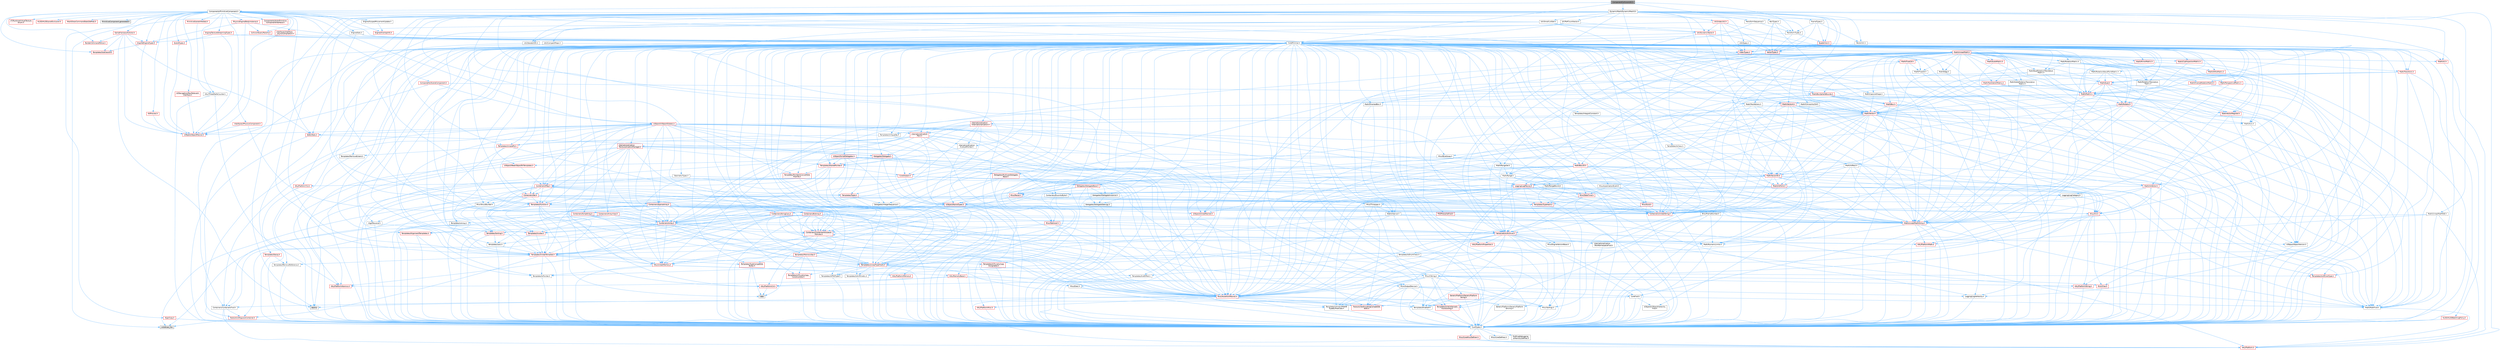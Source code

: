 digraph "ComponentCollisionUtil.h"
{
 // INTERACTIVE_SVG=YES
 // LATEX_PDF_SIZE
  bgcolor="transparent";
  edge [fontname=Helvetica,fontsize=10,labelfontname=Helvetica,labelfontsize=10];
  node [fontname=Helvetica,fontsize=10,shape=box,height=0.2,width=0.4];
  Node1 [id="Node000001",label="ComponentCollisionUtil.h",height=0.2,width=0.4,color="gray40", fillcolor="grey60", style="filled", fontcolor="black",tooltip=" "];
  Node1 -> Node2 [id="edge1_Node000001_Node000002",color="steelblue1",style="solid",tooltip=" "];
  Node2 [id="Node000002",label="CoreMinimal.h",height=0.2,width=0.4,color="grey40", fillcolor="white", style="filled",URL="$d7/d67/CoreMinimal_8h.html",tooltip=" "];
  Node2 -> Node3 [id="edge2_Node000002_Node000003",color="steelblue1",style="solid",tooltip=" "];
  Node3 [id="Node000003",label="CoreTypes.h",height=0.2,width=0.4,color="grey40", fillcolor="white", style="filled",URL="$dc/dec/CoreTypes_8h.html",tooltip=" "];
  Node3 -> Node4 [id="edge3_Node000003_Node000004",color="steelblue1",style="solid",tooltip=" "];
  Node4 [id="Node000004",label="HAL/Platform.h",height=0.2,width=0.4,color="red", fillcolor="#FFF0F0", style="filled",URL="$d9/dd0/Platform_8h.html",tooltip=" "];
  Node3 -> Node14 [id="edge4_Node000003_Node000014",color="steelblue1",style="solid",tooltip=" "];
  Node14 [id="Node000014",label="ProfilingDebugging\l/UMemoryDefines.h",height=0.2,width=0.4,color="grey40", fillcolor="white", style="filled",URL="$d2/da2/UMemoryDefines_8h.html",tooltip=" "];
  Node3 -> Node15 [id="edge5_Node000003_Node000015",color="steelblue1",style="solid",tooltip=" "];
  Node15 [id="Node000015",label="Misc/CoreMiscDefines.h",height=0.2,width=0.4,color="red", fillcolor="#FFF0F0", style="filled",URL="$da/d38/CoreMiscDefines_8h.html",tooltip=" "];
  Node15 -> Node4 [id="edge6_Node000015_Node000004",color="steelblue1",style="solid",tooltip=" "];
  Node3 -> Node16 [id="edge7_Node000003_Node000016",color="steelblue1",style="solid",tooltip=" "];
  Node16 [id="Node000016",label="Misc/CoreDefines.h",height=0.2,width=0.4,color="grey40", fillcolor="white", style="filled",URL="$d3/dd2/CoreDefines_8h.html",tooltip=" "];
  Node2 -> Node17 [id="edge8_Node000002_Node000017",color="steelblue1",style="solid",tooltip=" "];
  Node17 [id="Node000017",label="CoreFwd.h",height=0.2,width=0.4,color="grey40", fillcolor="white", style="filled",URL="$d1/d1e/CoreFwd_8h.html",tooltip=" "];
  Node17 -> Node3 [id="edge9_Node000017_Node000003",color="steelblue1",style="solid",tooltip=" "];
  Node17 -> Node18 [id="edge10_Node000017_Node000018",color="steelblue1",style="solid",tooltip=" "];
  Node18 [id="Node000018",label="Containers/ContainersFwd.h",height=0.2,width=0.4,color="grey40", fillcolor="white", style="filled",URL="$d4/d0a/ContainersFwd_8h.html",tooltip=" "];
  Node18 -> Node4 [id="edge11_Node000018_Node000004",color="steelblue1",style="solid",tooltip=" "];
  Node18 -> Node3 [id="edge12_Node000018_Node000003",color="steelblue1",style="solid",tooltip=" "];
  Node18 -> Node19 [id="edge13_Node000018_Node000019",color="steelblue1",style="solid",tooltip=" "];
  Node19 [id="Node000019",label="Traits/IsContiguousContainer.h",height=0.2,width=0.4,color="red", fillcolor="#FFF0F0", style="filled",URL="$d5/d3c/IsContiguousContainer_8h.html",tooltip=" "];
  Node19 -> Node3 [id="edge14_Node000019_Node000003",color="steelblue1",style="solid",tooltip=" "];
  Node19 -> Node21 [id="edge15_Node000019_Node000021",color="steelblue1",style="solid",tooltip=" "];
  Node21 [id="Node000021",label="initializer_list",height=0.2,width=0.4,color="grey60", fillcolor="#E0E0E0", style="filled",tooltip=" "];
  Node17 -> Node22 [id="edge16_Node000017_Node000022",color="steelblue1",style="solid",tooltip=" "];
  Node22 [id="Node000022",label="Math/MathFwd.h",height=0.2,width=0.4,color="grey40", fillcolor="white", style="filled",URL="$d2/d10/MathFwd_8h.html",tooltip=" "];
  Node22 -> Node4 [id="edge17_Node000022_Node000004",color="steelblue1",style="solid",tooltip=" "];
  Node17 -> Node23 [id="edge18_Node000017_Node000023",color="steelblue1",style="solid",tooltip=" "];
  Node23 [id="Node000023",label="UObject/UObjectHierarchy\lFwd.h",height=0.2,width=0.4,color="grey40", fillcolor="white", style="filled",URL="$d3/d13/UObjectHierarchyFwd_8h.html",tooltip=" "];
  Node2 -> Node23 [id="edge19_Node000002_Node000023",color="steelblue1",style="solid",tooltip=" "];
  Node2 -> Node18 [id="edge20_Node000002_Node000018",color="steelblue1",style="solid",tooltip=" "];
  Node2 -> Node24 [id="edge21_Node000002_Node000024",color="steelblue1",style="solid",tooltip=" "];
  Node24 [id="Node000024",label="Misc/VarArgs.h",height=0.2,width=0.4,color="grey40", fillcolor="white", style="filled",URL="$d5/d6f/VarArgs_8h.html",tooltip=" "];
  Node24 -> Node3 [id="edge22_Node000024_Node000003",color="steelblue1",style="solid",tooltip=" "];
  Node2 -> Node25 [id="edge23_Node000002_Node000025",color="steelblue1",style="solid",tooltip=" "];
  Node25 [id="Node000025",label="Logging/LogVerbosity.h",height=0.2,width=0.4,color="grey40", fillcolor="white", style="filled",URL="$d2/d8f/LogVerbosity_8h.html",tooltip=" "];
  Node25 -> Node3 [id="edge24_Node000025_Node000003",color="steelblue1",style="solid",tooltip=" "];
  Node2 -> Node26 [id="edge25_Node000002_Node000026",color="steelblue1",style="solid",tooltip=" "];
  Node26 [id="Node000026",label="Misc/OutputDevice.h",height=0.2,width=0.4,color="grey40", fillcolor="white", style="filled",URL="$d7/d32/OutputDevice_8h.html",tooltip=" "];
  Node26 -> Node17 [id="edge26_Node000026_Node000017",color="steelblue1",style="solid",tooltip=" "];
  Node26 -> Node3 [id="edge27_Node000026_Node000003",color="steelblue1",style="solid",tooltip=" "];
  Node26 -> Node25 [id="edge28_Node000026_Node000025",color="steelblue1",style="solid",tooltip=" "];
  Node26 -> Node24 [id="edge29_Node000026_Node000024",color="steelblue1",style="solid",tooltip=" "];
  Node26 -> Node27 [id="edge30_Node000026_Node000027",color="steelblue1",style="solid",tooltip=" "];
  Node27 [id="Node000027",label="Templates/IsArrayOrRefOf\lTypeByPredicate.h",height=0.2,width=0.4,color="grey40", fillcolor="white", style="filled",URL="$d6/da1/IsArrayOrRefOfTypeByPredicate_8h.html",tooltip=" "];
  Node27 -> Node3 [id="edge31_Node000027_Node000003",color="steelblue1",style="solid",tooltip=" "];
  Node26 -> Node28 [id="edge32_Node000026_Node000028",color="steelblue1",style="solid",tooltip=" "];
  Node28 [id="Node000028",label="Templates/IsValidVariadic\lFunctionArg.h",height=0.2,width=0.4,color="red", fillcolor="#FFF0F0", style="filled",URL="$d0/dc8/IsValidVariadicFunctionArg_8h.html",tooltip=" "];
  Node28 -> Node3 [id="edge33_Node000028_Node000003",color="steelblue1",style="solid",tooltip=" "];
  Node26 -> Node30 [id="edge34_Node000026_Node000030",color="steelblue1",style="solid",tooltip=" "];
  Node30 [id="Node000030",label="Traits/IsCharEncodingCompatible\lWith.h",height=0.2,width=0.4,color="red", fillcolor="#FFF0F0", style="filled",URL="$df/dd1/IsCharEncodingCompatibleWith_8h.html",tooltip=" "];
  Node2 -> Node32 [id="edge35_Node000002_Node000032",color="steelblue1",style="solid",tooltip=" "];
  Node32 [id="Node000032",label="HAL/PlatformCrt.h",height=0.2,width=0.4,color="red", fillcolor="#FFF0F0", style="filled",URL="$d8/d75/PlatformCrt_8h.html",tooltip=" "];
  Node32 -> Node33 [id="edge36_Node000032_Node000033",color="steelblue1",style="solid",tooltip=" "];
  Node33 [id="Node000033",label="new",height=0.2,width=0.4,color="grey60", fillcolor="#E0E0E0", style="filled",tooltip=" "];
  Node2 -> Node42 [id="edge37_Node000002_Node000042",color="steelblue1",style="solid",tooltip=" "];
  Node42 [id="Node000042",label="HAL/PlatformMisc.h",height=0.2,width=0.4,color="red", fillcolor="#FFF0F0", style="filled",URL="$d0/df5/PlatformMisc_8h.html",tooltip=" "];
  Node42 -> Node3 [id="edge38_Node000042_Node000003",color="steelblue1",style="solid",tooltip=" "];
  Node2 -> Node61 [id="edge39_Node000002_Node000061",color="steelblue1",style="solid",tooltip=" "];
  Node61 [id="Node000061",label="Misc/AssertionMacros.h",height=0.2,width=0.4,color="red", fillcolor="#FFF0F0", style="filled",URL="$d0/dfa/AssertionMacros_8h.html",tooltip=" "];
  Node61 -> Node3 [id="edge40_Node000061_Node000003",color="steelblue1",style="solid",tooltip=" "];
  Node61 -> Node4 [id="edge41_Node000061_Node000004",color="steelblue1",style="solid",tooltip=" "];
  Node61 -> Node42 [id="edge42_Node000061_Node000042",color="steelblue1",style="solid",tooltip=" "];
  Node61 -> Node62 [id="edge43_Node000061_Node000062",color="steelblue1",style="solid",tooltip=" "];
  Node62 [id="Node000062",label="Templates/EnableIf.h",height=0.2,width=0.4,color="grey40", fillcolor="white", style="filled",URL="$d7/d60/EnableIf_8h.html",tooltip=" "];
  Node62 -> Node3 [id="edge44_Node000062_Node000003",color="steelblue1",style="solid",tooltip=" "];
  Node61 -> Node27 [id="edge45_Node000061_Node000027",color="steelblue1",style="solid",tooltip=" "];
  Node61 -> Node28 [id="edge46_Node000061_Node000028",color="steelblue1",style="solid",tooltip=" "];
  Node61 -> Node30 [id="edge47_Node000061_Node000030",color="steelblue1",style="solid",tooltip=" "];
  Node61 -> Node24 [id="edge48_Node000061_Node000024",color="steelblue1",style="solid",tooltip=" "];
  Node61 -> Node69 [id="edge49_Node000061_Node000069",color="steelblue1",style="solid",tooltip=" "];
  Node69 [id="Node000069",label="atomic",height=0.2,width=0.4,color="grey60", fillcolor="#E0E0E0", style="filled",tooltip=" "];
  Node2 -> Node70 [id="edge50_Node000002_Node000070",color="steelblue1",style="solid",tooltip=" "];
  Node70 [id="Node000070",label="Templates/IsPointer.h",height=0.2,width=0.4,color="grey40", fillcolor="white", style="filled",URL="$d7/d05/IsPointer_8h.html",tooltip=" "];
  Node70 -> Node3 [id="edge51_Node000070_Node000003",color="steelblue1",style="solid",tooltip=" "];
  Node2 -> Node71 [id="edge52_Node000002_Node000071",color="steelblue1",style="solid",tooltip=" "];
  Node71 [id="Node000071",label="HAL/PlatformMemory.h",height=0.2,width=0.4,color="red", fillcolor="#FFF0F0", style="filled",URL="$de/d68/PlatformMemory_8h.html",tooltip=" "];
  Node71 -> Node3 [id="edge53_Node000071_Node000003",color="steelblue1",style="solid",tooltip=" "];
  Node2 -> Node54 [id="edge54_Node000002_Node000054",color="steelblue1",style="solid",tooltip=" "];
  Node54 [id="Node000054",label="HAL/PlatformAtomics.h",height=0.2,width=0.4,color="red", fillcolor="#FFF0F0", style="filled",URL="$d3/d36/PlatformAtomics_8h.html",tooltip=" "];
  Node54 -> Node3 [id="edge55_Node000054_Node000003",color="steelblue1",style="solid",tooltip=" "];
  Node2 -> Node76 [id="edge56_Node000002_Node000076",color="steelblue1",style="solid",tooltip=" "];
  Node76 [id="Node000076",label="Misc/Exec.h",height=0.2,width=0.4,color="grey40", fillcolor="white", style="filled",URL="$de/ddb/Exec_8h.html",tooltip=" "];
  Node76 -> Node3 [id="edge57_Node000076_Node000003",color="steelblue1",style="solid",tooltip=" "];
  Node76 -> Node61 [id="edge58_Node000076_Node000061",color="steelblue1",style="solid",tooltip=" "];
  Node2 -> Node77 [id="edge59_Node000002_Node000077",color="steelblue1",style="solid",tooltip=" "];
  Node77 [id="Node000077",label="HAL/MemoryBase.h",height=0.2,width=0.4,color="red", fillcolor="#FFF0F0", style="filled",URL="$d6/d9f/MemoryBase_8h.html",tooltip=" "];
  Node77 -> Node3 [id="edge60_Node000077_Node000003",color="steelblue1",style="solid",tooltip=" "];
  Node77 -> Node54 [id="edge61_Node000077_Node000054",color="steelblue1",style="solid",tooltip=" "];
  Node77 -> Node32 [id="edge62_Node000077_Node000032",color="steelblue1",style="solid",tooltip=" "];
  Node77 -> Node76 [id="edge63_Node000077_Node000076",color="steelblue1",style="solid",tooltip=" "];
  Node77 -> Node26 [id="edge64_Node000077_Node000026",color="steelblue1",style="solid",tooltip=" "];
  Node2 -> Node87 [id="edge65_Node000002_Node000087",color="steelblue1",style="solid",tooltip=" "];
  Node87 [id="Node000087",label="HAL/UnrealMemory.h",height=0.2,width=0.4,color="red", fillcolor="#FFF0F0", style="filled",URL="$d9/d96/UnrealMemory_8h.html",tooltip=" "];
  Node87 -> Node3 [id="edge66_Node000087_Node000003",color="steelblue1",style="solid",tooltip=" "];
  Node87 -> Node77 [id="edge67_Node000087_Node000077",color="steelblue1",style="solid",tooltip=" "];
  Node87 -> Node71 [id="edge68_Node000087_Node000071",color="steelblue1",style="solid",tooltip=" "];
  Node87 -> Node70 [id="edge69_Node000087_Node000070",color="steelblue1",style="solid",tooltip=" "];
  Node2 -> Node89 [id="edge70_Node000002_Node000089",color="steelblue1",style="solid",tooltip=" "];
  Node89 [id="Node000089",label="Templates/IsArithmetic.h",height=0.2,width=0.4,color="grey40", fillcolor="white", style="filled",URL="$d2/d5d/IsArithmetic_8h.html",tooltip=" "];
  Node89 -> Node3 [id="edge71_Node000089_Node000003",color="steelblue1",style="solid",tooltip=" "];
  Node2 -> Node83 [id="edge72_Node000002_Node000083",color="steelblue1",style="solid",tooltip=" "];
  Node83 [id="Node000083",label="Templates/AndOrNot.h",height=0.2,width=0.4,color="grey40", fillcolor="white", style="filled",URL="$db/d0a/AndOrNot_8h.html",tooltip=" "];
  Node83 -> Node3 [id="edge73_Node000083_Node000003",color="steelblue1",style="solid",tooltip=" "];
  Node2 -> Node90 [id="edge74_Node000002_Node000090",color="steelblue1",style="solid",tooltip=" "];
  Node90 [id="Node000090",label="Templates/IsPODType.h",height=0.2,width=0.4,color="grey40", fillcolor="white", style="filled",URL="$d7/db1/IsPODType_8h.html",tooltip=" "];
  Node90 -> Node3 [id="edge75_Node000090_Node000003",color="steelblue1",style="solid",tooltip=" "];
  Node2 -> Node91 [id="edge76_Node000002_Node000091",color="steelblue1",style="solid",tooltip=" "];
  Node91 [id="Node000091",label="Templates/IsUECoreType.h",height=0.2,width=0.4,color="red", fillcolor="#FFF0F0", style="filled",URL="$d1/db8/IsUECoreType_8h.html",tooltip=" "];
  Node91 -> Node3 [id="edge77_Node000091_Node000003",color="steelblue1",style="solid",tooltip=" "];
  Node2 -> Node84 [id="edge78_Node000002_Node000084",color="steelblue1",style="solid",tooltip=" "];
  Node84 [id="Node000084",label="Templates/IsTriviallyCopy\lConstructible.h",height=0.2,width=0.4,color="red", fillcolor="#FFF0F0", style="filled",URL="$d3/d78/IsTriviallyCopyConstructible_8h.html",tooltip=" "];
  Node84 -> Node3 [id="edge79_Node000084_Node000003",color="steelblue1",style="solid",tooltip=" "];
  Node2 -> Node92 [id="edge80_Node000002_Node000092",color="steelblue1",style="solid",tooltip=" "];
  Node92 [id="Node000092",label="Templates/UnrealTypeTraits.h",height=0.2,width=0.4,color="red", fillcolor="#FFF0F0", style="filled",URL="$d2/d2d/UnrealTypeTraits_8h.html",tooltip=" "];
  Node92 -> Node3 [id="edge81_Node000092_Node000003",color="steelblue1",style="solid",tooltip=" "];
  Node92 -> Node70 [id="edge82_Node000092_Node000070",color="steelblue1",style="solid",tooltip=" "];
  Node92 -> Node61 [id="edge83_Node000092_Node000061",color="steelblue1",style="solid",tooltip=" "];
  Node92 -> Node83 [id="edge84_Node000092_Node000083",color="steelblue1",style="solid",tooltip=" "];
  Node92 -> Node62 [id="edge85_Node000092_Node000062",color="steelblue1",style="solid",tooltip=" "];
  Node92 -> Node89 [id="edge86_Node000092_Node000089",color="steelblue1",style="solid",tooltip=" "];
  Node92 -> Node90 [id="edge87_Node000092_Node000090",color="steelblue1",style="solid",tooltip=" "];
  Node92 -> Node91 [id="edge88_Node000092_Node000091",color="steelblue1",style="solid",tooltip=" "];
  Node92 -> Node84 [id="edge89_Node000092_Node000084",color="steelblue1",style="solid",tooltip=" "];
  Node2 -> Node62 [id="edge90_Node000002_Node000062",color="steelblue1",style="solid",tooltip=" "];
  Node2 -> Node94 [id="edge91_Node000002_Node000094",color="steelblue1",style="solid",tooltip=" "];
  Node94 [id="Node000094",label="Templates/RemoveReference.h",height=0.2,width=0.4,color="grey40", fillcolor="white", style="filled",URL="$da/dbe/RemoveReference_8h.html",tooltip=" "];
  Node94 -> Node3 [id="edge92_Node000094_Node000003",color="steelblue1",style="solid",tooltip=" "];
  Node2 -> Node95 [id="edge93_Node000002_Node000095",color="steelblue1",style="solid",tooltip=" "];
  Node95 [id="Node000095",label="Templates/IntegralConstant.h",height=0.2,width=0.4,color="grey40", fillcolor="white", style="filled",URL="$db/d1b/IntegralConstant_8h.html",tooltip=" "];
  Node95 -> Node3 [id="edge94_Node000095_Node000003",color="steelblue1",style="solid",tooltip=" "];
  Node2 -> Node96 [id="edge95_Node000002_Node000096",color="steelblue1",style="solid",tooltip=" "];
  Node96 [id="Node000096",label="Templates/IsClass.h",height=0.2,width=0.4,color="grey40", fillcolor="white", style="filled",URL="$db/dcb/IsClass_8h.html",tooltip=" "];
  Node96 -> Node3 [id="edge96_Node000096_Node000003",color="steelblue1",style="solid",tooltip=" "];
  Node2 -> Node97 [id="edge97_Node000002_Node000097",color="steelblue1",style="solid",tooltip=" "];
  Node97 [id="Node000097",label="Templates/TypeCompatible\lBytes.h",height=0.2,width=0.4,color="red", fillcolor="#FFF0F0", style="filled",URL="$df/d0a/TypeCompatibleBytes_8h.html",tooltip=" "];
  Node97 -> Node3 [id="edge98_Node000097_Node000003",color="steelblue1",style="solid",tooltip=" "];
  Node97 -> Node33 [id="edge99_Node000097_Node000033",color="steelblue1",style="solid",tooltip=" "];
  Node2 -> Node19 [id="edge100_Node000002_Node000019",color="steelblue1",style="solid",tooltip=" "];
  Node2 -> Node98 [id="edge101_Node000002_Node000098",color="steelblue1",style="solid",tooltip=" "];
  Node98 [id="Node000098",label="Templates/UnrealTemplate.h",height=0.2,width=0.4,color="red", fillcolor="#FFF0F0", style="filled",URL="$d4/d24/UnrealTemplate_8h.html",tooltip=" "];
  Node98 -> Node3 [id="edge102_Node000098_Node000003",color="steelblue1",style="solid",tooltip=" "];
  Node98 -> Node70 [id="edge103_Node000098_Node000070",color="steelblue1",style="solid",tooltip=" "];
  Node98 -> Node87 [id="edge104_Node000098_Node000087",color="steelblue1",style="solid",tooltip=" "];
  Node98 -> Node92 [id="edge105_Node000098_Node000092",color="steelblue1",style="solid",tooltip=" "];
  Node98 -> Node94 [id="edge106_Node000098_Node000094",color="steelblue1",style="solid",tooltip=" "];
  Node98 -> Node97 [id="edge107_Node000098_Node000097",color="steelblue1",style="solid",tooltip=" "];
  Node98 -> Node19 [id="edge108_Node000098_Node000019",color="steelblue1",style="solid",tooltip=" "];
  Node2 -> Node47 [id="edge109_Node000002_Node000047",color="steelblue1",style="solid",tooltip=" "];
  Node47 [id="Node000047",label="Math/NumericLimits.h",height=0.2,width=0.4,color="grey40", fillcolor="white", style="filled",URL="$df/d1b/NumericLimits_8h.html",tooltip=" "];
  Node47 -> Node3 [id="edge110_Node000047_Node000003",color="steelblue1",style="solid",tooltip=" "];
  Node2 -> Node102 [id="edge111_Node000002_Node000102",color="steelblue1",style="solid",tooltip=" "];
  Node102 [id="Node000102",label="HAL/PlatformMath.h",height=0.2,width=0.4,color="red", fillcolor="#FFF0F0", style="filled",URL="$dc/d53/PlatformMath_8h.html",tooltip=" "];
  Node102 -> Node3 [id="edge112_Node000102_Node000003",color="steelblue1",style="solid",tooltip=" "];
  Node2 -> Node85 [id="edge113_Node000002_Node000085",color="steelblue1",style="solid",tooltip=" "];
  Node85 [id="Node000085",label="Templates/IsTriviallyCopy\lAssignable.h",height=0.2,width=0.4,color="red", fillcolor="#FFF0F0", style="filled",URL="$d2/df2/IsTriviallyCopyAssignable_8h.html",tooltip=" "];
  Node85 -> Node3 [id="edge114_Node000085_Node000003",color="steelblue1",style="solid",tooltip=" "];
  Node2 -> Node110 [id="edge115_Node000002_Node000110",color="steelblue1",style="solid",tooltip=" "];
  Node110 [id="Node000110",label="Templates/MemoryOps.h",height=0.2,width=0.4,color="red", fillcolor="#FFF0F0", style="filled",URL="$db/dea/MemoryOps_8h.html",tooltip=" "];
  Node110 -> Node3 [id="edge116_Node000110_Node000003",color="steelblue1",style="solid",tooltip=" "];
  Node110 -> Node87 [id="edge117_Node000110_Node000087",color="steelblue1",style="solid",tooltip=" "];
  Node110 -> Node85 [id="edge118_Node000110_Node000085",color="steelblue1",style="solid",tooltip=" "];
  Node110 -> Node84 [id="edge119_Node000110_Node000084",color="steelblue1",style="solid",tooltip=" "];
  Node110 -> Node92 [id="edge120_Node000110_Node000092",color="steelblue1",style="solid",tooltip=" "];
  Node110 -> Node33 [id="edge121_Node000110_Node000033",color="steelblue1",style="solid",tooltip=" "];
  Node2 -> Node111 [id="edge122_Node000002_Node000111",color="steelblue1",style="solid",tooltip=" "];
  Node111 [id="Node000111",label="Containers/ContainerAllocation\lPolicies.h",height=0.2,width=0.4,color="red", fillcolor="#FFF0F0", style="filled",URL="$d7/dff/ContainerAllocationPolicies_8h.html",tooltip=" "];
  Node111 -> Node3 [id="edge123_Node000111_Node000003",color="steelblue1",style="solid",tooltip=" "];
  Node111 -> Node111 [id="edge124_Node000111_Node000111",color="steelblue1",style="solid",tooltip=" "];
  Node111 -> Node102 [id="edge125_Node000111_Node000102",color="steelblue1",style="solid",tooltip=" "];
  Node111 -> Node87 [id="edge126_Node000111_Node000087",color="steelblue1",style="solid",tooltip=" "];
  Node111 -> Node47 [id="edge127_Node000111_Node000047",color="steelblue1",style="solid",tooltip=" "];
  Node111 -> Node61 [id="edge128_Node000111_Node000061",color="steelblue1",style="solid",tooltip=" "];
  Node111 -> Node110 [id="edge129_Node000111_Node000110",color="steelblue1",style="solid",tooltip=" "];
  Node111 -> Node97 [id="edge130_Node000111_Node000097",color="steelblue1",style="solid",tooltip=" "];
  Node2 -> Node114 [id="edge131_Node000002_Node000114",color="steelblue1",style="solid",tooltip=" "];
  Node114 [id="Node000114",label="Templates/IsEnumClass.h",height=0.2,width=0.4,color="grey40", fillcolor="white", style="filled",URL="$d7/d15/IsEnumClass_8h.html",tooltip=" "];
  Node114 -> Node3 [id="edge132_Node000114_Node000003",color="steelblue1",style="solid",tooltip=" "];
  Node114 -> Node83 [id="edge133_Node000114_Node000083",color="steelblue1",style="solid",tooltip=" "];
  Node2 -> Node115 [id="edge134_Node000002_Node000115",color="steelblue1",style="solid",tooltip=" "];
  Node115 [id="Node000115",label="HAL/PlatformProperties.h",height=0.2,width=0.4,color="red", fillcolor="#FFF0F0", style="filled",URL="$d9/db0/PlatformProperties_8h.html",tooltip=" "];
  Node115 -> Node3 [id="edge135_Node000115_Node000003",color="steelblue1",style="solid",tooltip=" "];
  Node2 -> Node118 [id="edge136_Node000002_Node000118",color="steelblue1",style="solid",tooltip=" "];
  Node118 [id="Node000118",label="Misc/EngineVersionBase.h",height=0.2,width=0.4,color="grey40", fillcolor="white", style="filled",URL="$d5/d2b/EngineVersionBase_8h.html",tooltip=" "];
  Node118 -> Node3 [id="edge137_Node000118_Node000003",color="steelblue1",style="solid",tooltip=" "];
  Node2 -> Node119 [id="edge138_Node000002_Node000119",color="steelblue1",style="solid",tooltip=" "];
  Node119 [id="Node000119",label="Internationalization\l/TextNamespaceFwd.h",height=0.2,width=0.4,color="grey40", fillcolor="white", style="filled",URL="$d8/d97/TextNamespaceFwd_8h.html",tooltip=" "];
  Node119 -> Node3 [id="edge139_Node000119_Node000003",color="steelblue1",style="solid",tooltip=" "];
  Node2 -> Node120 [id="edge140_Node000002_Node000120",color="steelblue1",style="solid",tooltip=" "];
  Node120 [id="Node000120",label="Serialization/Archive.h",height=0.2,width=0.4,color="red", fillcolor="#FFF0F0", style="filled",URL="$d7/d3b/Archive_8h.html",tooltip=" "];
  Node120 -> Node17 [id="edge141_Node000120_Node000017",color="steelblue1",style="solid",tooltip=" "];
  Node120 -> Node3 [id="edge142_Node000120_Node000003",color="steelblue1",style="solid",tooltip=" "];
  Node120 -> Node115 [id="edge143_Node000120_Node000115",color="steelblue1",style="solid",tooltip=" "];
  Node120 -> Node119 [id="edge144_Node000120_Node000119",color="steelblue1",style="solid",tooltip=" "];
  Node120 -> Node22 [id="edge145_Node000120_Node000022",color="steelblue1",style="solid",tooltip=" "];
  Node120 -> Node61 [id="edge146_Node000120_Node000061",color="steelblue1",style="solid",tooltip=" "];
  Node120 -> Node118 [id="edge147_Node000120_Node000118",color="steelblue1",style="solid",tooltip=" "];
  Node120 -> Node24 [id="edge148_Node000120_Node000024",color="steelblue1",style="solid",tooltip=" "];
  Node120 -> Node62 [id="edge149_Node000120_Node000062",color="steelblue1",style="solid",tooltip=" "];
  Node120 -> Node27 [id="edge150_Node000120_Node000027",color="steelblue1",style="solid",tooltip=" "];
  Node120 -> Node114 [id="edge151_Node000120_Node000114",color="steelblue1",style="solid",tooltip=" "];
  Node120 -> Node28 [id="edge152_Node000120_Node000028",color="steelblue1",style="solid",tooltip=" "];
  Node120 -> Node98 [id="edge153_Node000120_Node000098",color="steelblue1",style="solid",tooltip=" "];
  Node120 -> Node30 [id="edge154_Node000120_Node000030",color="steelblue1",style="solid",tooltip=" "];
  Node120 -> Node123 [id="edge155_Node000120_Node000123",color="steelblue1",style="solid",tooltip=" "];
  Node123 [id="Node000123",label="UObject/ObjectVersion.h",height=0.2,width=0.4,color="grey40", fillcolor="white", style="filled",URL="$da/d63/ObjectVersion_8h.html",tooltip=" "];
  Node123 -> Node3 [id="edge156_Node000123_Node000003",color="steelblue1",style="solid",tooltip=" "];
  Node2 -> Node124 [id="edge157_Node000002_Node000124",color="steelblue1",style="solid",tooltip=" "];
  Node124 [id="Node000124",label="Templates/Less.h",height=0.2,width=0.4,color="grey40", fillcolor="white", style="filled",URL="$de/dc8/Less_8h.html",tooltip=" "];
  Node124 -> Node3 [id="edge158_Node000124_Node000003",color="steelblue1",style="solid",tooltip=" "];
  Node124 -> Node98 [id="edge159_Node000124_Node000098",color="steelblue1",style="solid",tooltip=" "];
  Node2 -> Node125 [id="edge160_Node000002_Node000125",color="steelblue1",style="solid",tooltip=" "];
  Node125 [id="Node000125",label="Templates/Sorting.h",height=0.2,width=0.4,color="red", fillcolor="#FFF0F0", style="filled",URL="$d3/d9e/Sorting_8h.html",tooltip=" "];
  Node125 -> Node3 [id="edge161_Node000125_Node000003",color="steelblue1",style="solid",tooltip=" "];
  Node125 -> Node102 [id="edge162_Node000125_Node000102",color="steelblue1",style="solid",tooltip=" "];
  Node125 -> Node124 [id="edge163_Node000125_Node000124",color="steelblue1",style="solid",tooltip=" "];
  Node2 -> Node136 [id="edge164_Node000002_Node000136",color="steelblue1",style="solid",tooltip=" "];
  Node136 [id="Node000136",label="Misc/Char.h",height=0.2,width=0.4,color="red", fillcolor="#FFF0F0", style="filled",URL="$d0/d58/Char_8h.html",tooltip=" "];
  Node136 -> Node3 [id="edge165_Node000136_Node000003",color="steelblue1",style="solid",tooltip=" "];
  Node2 -> Node139 [id="edge166_Node000002_Node000139",color="steelblue1",style="solid",tooltip=" "];
  Node139 [id="Node000139",label="GenericPlatform/GenericPlatform\lStricmp.h",height=0.2,width=0.4,color="grey40", fillcolor="white", style="filled",URL="$d2/d86/GenericPlatformStricmp_8h.html",tooltip=" "];
  Node139 -> Node3 [id="edge167_Node000139_Node000003",color="steelblue1",style="solid",tooltip=" "];
  Node2 -> Node140 [id="edge168_Node000002_Node000140",color="steelblue1",style="solid",tooltip=" "];
  Node140 [id="Node000140",label="GenericPlatform/GenericPlatform\lString.h",height=0.2,width=0.4,color="red", fillcolor="#FFF0F0", style="filled",URL="$dd/d20/GenericPlatformString_8h.html",tooltip=" "];
  Node140 -> Node3 [id="edge169_Node000140_Node000003",color="steelblue1",style="solid",tooltip=" "];
  Node140 -> Node139 [id="edge170_Node000140_Node000139",color="steelblue1",style="solid",tooltip=" "];
  Node140 -> Node62 [id="edge171_Node000140_Node000062",color="steelblue1",style="solid",tooltip=" "];
  Node140 -> Node30 [id="edge172_Node000140_Node000030",color="steelblue1",style="solid",tooltip=" "];
  Node2 -> Node73 [id="edge173_Node000002_Node000073",color="steelblue1",style="solid",tooltip=" "];
  Node73 [id="Node000073",label="HAL/PlatformString.h",height=0.2,width=0.4,color="red", fillcolor="#FFF0F0", style="filled",URL="$db/db5/PlatformString_8h.html",tooltip=" "];
  Node73 -> Node3 [id="edge174_Node000073_Node000003",color="steelblue1",style="solid",tooltip=" "];
  Node2 -> Node143 [id="edge175_Node000002_Node000143",color="steelblue1",style="solid",tooltip=" "];
  Node143 [id="Node000143",label="Misc/CString.h",height=0.2,width=0.4,color="grey40", fillcolor="white", style="filled",URL="$d2/d49/CString_8h.html",tooltip=" "];
  Node143 -> Node3 [id="edge176_Node000143_Node000003",color="steelblue1",style="solid",tooltip=" "];
  Node143 -> Node32 [id="edge177_Node000143_Node000032",color="steelblue1",style="solid",tooltip=" "];
  Node143 -> Node73 [id="edge178_Node000143_Node000073",color="steelblue1",style="solid",tooltip=" "];
  Node143 -> Node61 [id="edge179_Node000143_Node000061",color="steelblue1",style="solid",tooltip=" "];
  Node143 -> Node136 [id="edge180_Node000143_Node000136",color="steelblue1",style="solid",tooltip=" "];
  Node143 -> Node24 [id="edge181_Node000143_Node000024",color="steelblue1",style="solid",tooltip=" "];
  Node143 -> Node27 [id="edge182_Node000143_Node000027",color="steelblue1",style="solid",tooltip=" "];
  Node143 -> Node28 [id="edge183_Node000143_Node000028",color="steelblue1",style="solid",tooltip=" "];
  Node143 -> Node30 [id="edge184_Node000143_Node000030",color="steelblue1",style="solid",tooltip=" "];
  Node2 -> Node144 [id="edge185_Node000002_Node000144",color="steelblue1",style="solid",tooltip=" "];
  Node144 [id="Node000144",label="Misc/Crc.h",height=0.2,width=0.4,color="red", fillcolor="#FFF0F0", style="filled",URL="$d4/dd2/Crc_8h.html",tooltip=" "];
  Node144 -> Node3 [id="edge186_Node000144_Node000003",color="steelblue1",style="solid",tooltip=" "];
  Node144 -> Node73 [id="edge187_Node000144_Node000073",color="steelblue1",style="solid",tooltip=" "];
  Node144 -> Node61 [id="edge188_Node000144_Node000061",color="steelblue1",style="solid",tooltip=" "];
  Node144 -> Node143 [id="edge189_Node000144_Node000143",color="steelblue1",style="solid",tooltip=" "];
  Node144 -> Node136 [id="edge190_Node000144_Node000136",color="steelblue1",style="solid",tooltip=" "];
  Node144 -> Node92 [id="edge191_Node000144_Node000092",color="steelblue1",style="solid",tooltip=" "];
  Node2 -> Node135 [id="edge192_Node000002_Node000135",color="steelblue1",style="solid",tooltip=" "];
  Node135 [id="Node000135",label="Math/UnrealMathUtility.h",height=0.2,width=0.4,color="red", fillcolor="#FFF0F0", style="filled",URL="$db/db8/UnrealMathUtility_8h.html",tooltip=" "];
  Node135 -> Node3 [id="edge193_Node000135_Node000003",color="steelblue1",style="solid",tooltip=" "];
  Node135 -> Node61 [id="edge194_Node000135_Node000061",color="steelblue1",style="solid",tooltip=" "];
  Node135 -> Node102 [id="edge195_Node000135_Node000102",color="steelblue1",style="solid",tooltip=" "];
  Node135 -> Node22 [id="edge196_Node000135_Node000022",color="steelblue1",style="solid",tooltip=" "];
  Node2 -> Node145 [id="edge197_Node000002_Node000145",color="steelblue1",style="solid",tooltip=" "];
  Node145 [id="Node000145",label="Containers/UnrealString.h",height=0.2,width=0.4,color="red", fillcolor="#FFF0F0", style="filled",URL="$d5/dba/UnrealString_8h.html",tooltip=" "];
  Node2 -> Node149 [id="edge198_Node000002_Node000149",color="steelblue1",style="solid",tooltip=" "];
  Node149 [id="Node000149",label="Containers/Array.h",height=0.2,width=0.4,color="red", fillcolor="#FFF0F0", style="filled",URL="$df/dd0/Array_8h.html",tooltip=" "];
  Node149 -> Node3 [id="edge199_Node000149_Node000003",color="steelblue1",style="solid",tooltip=" "];
  Node149 -> Node61 [id="edge200_Node000149_Node000061",color="steelblue1",style="solid",tooltip=" "];
  Node149 -> Node87 [id="edge201_Node000149_Node000087",color="steelblue1",style="solid",tooltip=" "];
  Node149 -> Node92 [id="edge202_Node000149_Node000092",color="steelblue1",style="solid",tooltip=" "];
  Node149 -> Node98 [id="edge203_Node000149_Node000098",color="steelblue1",style="solid",tooltip=" "];
  Node149 -> Node111 [id="edge204_Node000149_Node000111",color="steelblue1",style="solid",tooltip=" "];
  Node149 -> Node120 [id="edge205_Node000149_Node000120",color="steelblue1",style="solid",tooltip=" "];
  Node149 -> Node128 [id="edge206_Node000149_Node000128",color="steelblue1",style="solid",tooltip=" "];
  Node128 [id="Node000128",label="Templates/Invoke.h",height=0.2,width=0.4,color="red", fillcolor="#FFF0F0", style="filled",URL="$d7/deb/Invoke_8h.html",tooltip=" "];
  Node128 -> Node3 [id="edge207_Node000128_Node000003",color="steelblue1",style="solid",tooltip=" "];
  Node128 -> Node98 [id="edge208_Node000128_Node000098",color="steelblue1",style="solid",tooltip=" "];
  Node149 -> Node124 [id="edge209_Node000149_Node000124",color="steelblue1",style="solid",tooltip=" "];
  Node149 -> Node125 [id="edge210_Node000149_Node000125",color="steelblue1",style="solid",tooltip=" "];
  Node149 -> Node172 [id="edge211_Node000149_Node000172",color="steelblue1",style="solid",tooltip=" "];
  Node172 [id="Node000172",label="Templates/AlignmentTemplates.h",height=0.2,width=0.4,color="red", fillcolor="#FFF0F0", style="filled",URL="$dd/d32/AlignmentTemplates_8h.html",tooltip=" "];
  Node172 -> Node3 [id="edge212_Node000172_Node000003",color="steelblue1",style="solid",tooltip=" "];
  Node172 -> Node70 [id="edge213_Node000172_Node000070",color="steelblue1",style="solid",tooltip=" "];
  Node2 -> Node173 [id="edge214_Node000002_Node000173",color="steelblue1",style="solid",tooltip=" "];
  Node173 [id="Node000173",label="Misc/FrameNumber.h",height=0.2,width=0.4,color="grey40", fillcolor="white", style="filled",URL="$dd/dbd/FrameNumber_8h.html",tooltip=" "];
  Node173 -> Node3 [id="edge215_Node000173_Node000003",color="steelblue1",style="solid",tooltip=" "];
  Node173 -> Node47 [id="edge216_Node000173_Node000047",color="steelblue1",style="solid",tooltip=" "];
  Node173 -> Node135 [id="edge217_Node000173_Node000135",color="steelblue1",style="solid",tooltip=" "];
  Node173 -> Node62 [id="edge218_Node000173_Node000062",color="steelblue1",style="solid",tooltip=" "];
  Node173 -> Node92 [id="edge219_Node000173_Node000092",color="steelblue1",style="solid",tooltip=" "];
  Node2 -> Node174 [id="edge220_Node000002_Node000174",color="steelblue1",style="solid",tooltip=" "];
  Node174 [id="Node000174",label="Misc/Timespan.h",height=0.2,width=0.4,color="grey40", fillcolor="white", style="filled",URL="$da/dd9/Timespan_8h.html",tooltip=" "];
  Node174 -> Node3 [id="edge221_Node000174_Node000003",color="steelblue1",style="solid",tooltip=" "];
  Node174 -> Node175 [id="edge222_Node000174_Node000175",color="steelblue1",style="solid",tooltip=" "];
  Node175 [id="Node000175",label="Math/Interval.h",height=0.2,width=0.4,color="grey40", fillcolor="white", style="filled",URL="$d1/d55/Interval_8h.html",tooltip=" "];
  Node175 -> Node3 [id="edge223_Node000175_Node000003",color="steelblue1",style="solid",tooltip=" "];
  Node175 -> Node89 [id="edge224_Node000175_Node000089",color="steelblue1",style="solid",tooltip=" "];
  Node175 -> Node92 [id="edge225_Node000175_Node000092",color="steelblue1",style="solid",tooltip=" "];
  Node175 -> Node47 [id="edge226_Node000175_Node000047",color="steelblue1",style="solid",tooltip=" "];
  Node175 -> Node135 [id="edge227_Node000175_Node000135",color="steelblue1",style="solid",tooltip=" "];
  Node174 -> Node135 [id="edge228_Node000174_Node000135",color="steelblue1",style="solid",tooltip=" "];
  Node174 -> Node61 [id="edge229_Node000174_Node000061",color="steelblue1",style="solid",tooltip=" "];
  Node2 -> Node176 [id="edge230_Node000002_Node000176",color="steelblue1",style="solid",tooltip=" "];
  Node176 [id="Node000176",label="Containers/StringConv.h",height=0.2,width=0.4,color="red", fillcolor="#FFF0F0", style="filled",URL="$d3/ddf/StringConv_8h.html",tooltip=" "];
  Node176 -> Node3 [id="edge231_Node000176_Node000003",color="steelblue1",style="solid",tooltip=" "];
  Node176 -> Node61 [id="edge232_Node000176_Node000061",color="steelblue1",style="solid",tooltip=" "];
  Node176 -> Node111 [id="edge233_Node000176_Node000111",color="steelblue1",style="solid",tooltip=" "];
  Node176 -> Node149 [id="edge234_Node000176_Node000149",color="steelblue1",style="solid",tooltip=" "];
  Node176 -> Node143 [id="edge235_Node000176_Node000143",color="steelblue1",style="solid",tooltip=" "];
  Node176 -> Node177 [id="edge236_Node000176_Node000177",color="steelblue1",style="solid",tooltip=" "];
  Node177 [id="Node000177",label="Templates/IsArray.h",height=0.2,width=0.4,color="grey40", fillcolor="white", style="filled",URL="$d8/d8d/IsArray_8h.html",tooltip=" "];
  Node177 -> Node3 [id="edge237_Node000177_Node000003",color="steelblue1",style="solid",tooltip=" "];
  Node176 -> Node98 [id="edge238_Node000176_Node000098",color="steelblue1",style="solid",tooltip=" "];
  Node176 -> Node92 [id="edge239_Node000176_Node000092",color="steelblue1",style="solid",tooltip=" "];
  Node176 -> Node30 [id="edge240_Node000176_Node000030",color="steelblue1",style="solid",tooltip=" "];
  Node176 -> Node19 [id="edge241_Node000176_Node000019",color="steelblue1",style="solid",tooltip=" "];
  Node2 -> Node178 [id="edge242_Node000002_Node000178",color="steelblue1",style="solid",tooltip=" "];
  Node178 [id="Node000178",label="UObject/UnrealNames.h",height=0.2,width=0.4,color="red", fillcolor="#FFF0F0", style="filled",URL="$d8/db1/UnrealNames_8h.html",tooltip=" "];
  Node178 -> Node3 [id="edge243_Node000178_Node000003",color="steelblue1",style="solid",tooltip=" "];
  Node2 -> Node180 [id="edge244_Node000002_Node000180",color="steelblue1",style="solid",tooltip=" "];
  Node180 [id="Node000180",label="UObject/NameTypes.h",height=0.2,width=0.4,color="red", fillcolor="#FFF0F0", style="filled",URL="$d6/d35/NameTypes_8h.html",tooltip=" "];
  Node180 -> Node3 [id="edge245_Node000180_Node000003",color="steelblue1",style="solid",tooltip=" "];
  Node180 -> Node61 [id="edge246_Node000180_Node000061",color="steelblue1",style="solid",tooltip=" "];
  Node180 -> Node87 [id="edge247_Node000180_Node000087",color="steelblue1",style="solid",tooltip=" "];
  Node180 -> Node92 [id="edge248_Node000180_Node000092",color="steelblue1",style="solid",tooltip=" "];
  Node180 -> Node98 [id="edge249_Node000180_Node000098",color="steelblue1",style="solid",tooltip=" "];
  Node180 -> Node145 [id="edge250_Node000180_Node000145",color="steelblue1",style="solid",tooltip=" "];
  Node180 -> Node176 [id="edge251_Node000180_Node000176",color="steelblue1",style="solid",tooltip=" "];
  Node180 -> Node178 [id="edge252_Node000180_Node000178",color="steelblue1",style="solid",tooltip=" "];
  Node2 -> Node188 [id="edge253_Node000002_Node000188",color="steelblue1",style="solid",tooltip=" "];
  Node188 [id="Node000188",label="Misc/Parse.h",height=0.2,width=0.4,color="red", fillcolor="#FFF0F0", style="filled",URL="$dc/d71/Parse_8h.html",tooltip=" "];
  Node188 -> Node145 [id="edge254_Node000188_Node000145",color="steelblue1",style="solid",tooltip=" "];
  Node188 -> Node3 [id="edge255_Node000188_Node000003",color="steelblue1",style="solid",tooltip=" "];
  Node188 -> Node32 [id="edge256_Node000188_Node000032",color="steelblue1",style="solid",tooltip=" "];
  Node188 -> Node189 [id="edge257_Node000188_Node000189",color="steelblue1",style="solid",tooltip=" "];
  Node189 [id="Node000189",label="Templates/Function.h",height=0.2,width=0.4,color="red", fillcolor="#FFF0F0", style="filled",URL="$df/df5/Function_8h.html",tooltip=" "];
  Node189 -> Node3 [id="edge258_Node000189_Node000003",color="steelblue1",style="solid",tooltip=" "];
  Node189 -> Node61 [id="edge259_Node000189_Node000061",color="steelblue1",style="solid",tooltip=" "];
  Node189 -> Node87 [id="edge260_Node000189_Node000087",color="steelblue1",style="solid",tooltip=" "];
  Node189 -> Node92 [id="edge261_Node000189_Node000092",color="steelblue1",style="solid",tooltip=" "];
  Node189 -> Node128 [id="edge262_Node000189_Node000128",color="steelblue1",style="solid",tooltip=" "];
  Node189 -> Node98 [id="edge263_Node000189_Node000098",color="steelblue1",style="solid",tooltip=" "];
  Node189 -> Node135 [id="edge264_Node000189_Node000135",color="steelblue1",style="solid",tooltip=" "];
  Node189 -> Node33 [id="edge265_Node000189_Node000033",color="steelblue1",style="solid",tooltip=" "];
  Node2 -> Node172 [id="edge266_Node000002_Node000172",color="steelblue1",style="solid",tooltip=" "];
  Node2 -> Node191 [id="edge267_Node000002_Node000191",color="steelblue1",style="solid",tooltip=" "];
  Node191 [id="Node000191",label="Misc/StructBuilder.h",height=0.2,width=0.4,color="grey40", fillcolor="white", style="filled",URL="$d9/db3/StructBuilder_8h.html",tooltip=" "];
  Node191 -> Node3 [id="edge268_Node000191_Node000003",color="steelblue1",style="solid",tooltip=" "];
  Node191 -> Node135 [id="edge269_Node000191_Node000135",color="steelblue1",style="solid",tooltip=" "];
  Node191 -> Node172 [id="edge270_Node000191_Node000172",color="steelblue1",style="solid",tooltip=" "];
  Node2 -> Node104 [id="edge271_Node000002_Node000104",color="steelblue1",style="solid",tooltip=" "];
  Node104 [id="Node000104",label="Templates/Decay.h",height=0.2,width=0.4,color="red", fillcolor="#FFF0F0", style="filled",URL="$dd/d0f/Decay_8h.html",tooltip=" "];
  Node104 -> Node3 [id="edge272_Node000104_Node000003",color="steelblue1",style="solid",tooltip=" "];
  Node104 -> Node94 [id="edge273_Node000104_Node000094",color="steelblue1",style="solid",tooltip=" "];
  Node2 -> Node192 [id="edge274_Node000002_Node000192",color="steelblue1",style="solid",tooltip=" "];
  Node192 [id="Node000192",label="Templates/PointerIsConvertible\lFromTo.h",height=0.2,width=0.4,color="red", fillcolor="#FFF0F0", style="filled",URL="$d6/d65/PointerIsConvertibleFromTo_8h.html",tooltip=" "];
  Node192 -> Node3 [id="edge275_Node000192_Node000003",color="steelblue1",style="solid",tooltip=" "];
  Node2 -> Node128 [id="edge276_Node000002_Node000128",color="steelblue1",style="solid",tooltip=" "];
  Node2 -> Node189 [id="edge277_Node000002_Node000189",color="steelblue1",style="solid",tooltip=" "];
  Node2 -> Node161 [id="edge278_Node000002_Node000161",color="steelblue1",style="solid",tooltip=" "];
  Node161 [id="Node000161",label="Templates/TypeHash.h",height=0.2,width=0.4,color="red", fillcolor="#FFF0F0", style="filled",URL="$d1/d62/TypeHash_8h.html",tooltip=" "];
  Node161 -> Node3 [id="edge279_Node000161_Node000003",color="steelblue1",style="solid",tooltip=" "];
  Node161 -> Node144 [id="edge280_Node000161_Node000144",color="steelblue1",style="solid",tooltip=" "];
  Node2 -> Node193 [id="edge281_Node000002_Node000193",color="steelblue1",style="solid",tooltip=" "];
  Node193 [id="Node000193",label="Containers/ScriptArray.h",height=0.2,width=0.4,color="red", fillcolor="#FFF0F0", style="filled",URL="$dc/daf/ScriptArray_8h.html",tooltip=" "];
  Node193 -> Node3 [id="edge282_Node000193_Node000003",color="steelblue1",style="solid",tooltip=" "];
  Node193 -> Node61 [id="edge283_Node000193_Node000061",color="steelblue1",style="solid",tooltip=" "];
  Node193 -> Node87 [id="edge284_Node000193_Node000087",color="steelblue1",style="solid",tooltip=" "];
  Node193 -> Node111 [id="edge285_Node000193_Node000111",color="steelblue1",style="solid",tooltip=" "];
  Node193 -> Node149 [id="edge286_Node000193_Node000149",color="steelblue1",style="solid",tooltip=" "];
  Node193 -> Node21 [id="edge287_Node000193_Node000021",color="steelblue1",style="solid",tooltip=" "];
  Node2 -> Node194 [id="edge288_Node000002_Node000194",color="steelblue1",style="solid",tooltip=" "];
  Node194 [id="Node000194",label="Containers/BitArray.h",height=0.2,width=0.4,color="red", fillcolor="#FFF0F0", style="filled",URL="$d1/de4/BitArray_8h.html",tooltip=" "];
  Node194 -> Node111 [id="edge289_Node000194_Node000111",color="steelblue1",style="solid",tooltip=" "];
  Node194 -> Node3 [id="edge290_Node000194_Node000003",color="steelblue1",style="solid",tooltip=" "];
  Node194 -> Node54 [id="edge291_Node000194_Node000054",color="steelblue1",style="solid",tooltip=" "];
  Node194 -> Node87 [id="edge292_Node000194_Node000087",color="steelblue1",style="solid",tooltip=" "];
  Node194 -> Node135 [id="edge293_Node000194_Node000135",color="steelblue1",style="solid",tooltip=" "];
  Node194 -> Node61 [id="edge294_Node000194_Node000061",color="steelblue1",style="solid",tooltip=" "];
  Node194 -> Node120 [id="edge295_Node000194_Node000120",color="steelblue1",style="solid",tooltip=" "];
  Node194 -> Node62 [id="edge296_Node000194_Node000062",color="steelblue1",style="solid",tooltip=" "];
  Node194 -> Node128 [id="edge297_Node000194_Node000128",color="steelblue1",style="solid",tooltip=" "];
  Node194 -> Node98 [id="edge298_Node000194_Node000098",color="steelblue1",style="solid",tooltip=" "];
  Node194 -> Node92 [id="edge299_Node000194_Node000092",color="steelblue1",style="solid",tooltip=" "];
  Node2 -> Node195 [id="edge300_Node000002_Node000195",color="steelblue1",style="solid",tooltip=" "];
  Node195 [id="Node000195",label="Containers/SparseArray.h",height=0.2,width=0.4,color="red", fillcolor="#FFF0F0", style="filled",URL="$d5/dbf/SparseArray_8h.html",tooltip=" "];
  Node195 -> Node3 [id="edge301_Node000195_Node000003",color="steelblue1",style="solid",tooltip=" "];
  Node195 -> Node61 [id="edge302_Node000195_Node000061",color="steelblue1",style="solid",tooltip=" "];
  Node195 -> Node87 [id="edge303_Node000195_Node000087",color="steelblue1",style="solid",tooltip=" "];
  Node195 -> Node92 [id="edge304_Node000195_Node000092",color="steelblue1",style="solid",tooltip=" "];
  Node195 -> Node98 [id="edge305_Node000195_Node000098",color="steelblue1",style="solid",tooltip=" "];
  Node195 -> Node111 [id="edge306_Node000195_Node000111",color="steelblue1",style="solid",tooltip=" "];
  Node195 -> Node124 [id="edge307_Node000195_Node000124",color="steelblue1",style="solid",tooltip=" "];
  Node195 -> Node149 [id="edge308_Node000195_Node000149",color="steelblue1",style="solid",tooltip=" "];
  Node195 -> Node135 [id="edge309_Node000195_Node000135",color="steelblue1",style="solid",tooltip=" "];
  Node195 -> Node193 [id="edge310_Node000195_Node000193",color="steelblue1",style="solid",tooltip=" "];
  Node195 -> Node194 [id="edge311_Node000195_Node000194",color="steelblue1",style="solid",tooltip=" "];
  Node195 -> Node145 [id="edge312_Node000195_Node000145",color="steelblue1",style="solid",tooltip=" "];
  Node2 -> Node211 [id="edge313_Node000002_Node000211",color="steelblue1",style="solid",tooltip=" "];
  Node211 [id="Node000211",label="Containers/Set.h",height=0.2,width=0.4,color="red", fillcolor="#FFF0F0", style="filled",URL="$d4/d45/Set_8h.html",tooltip=" "];
  Node211 -> Node111 [id="edge314_Node000211_Node000111",color="steelblue1",style="solid",tooltip=" "];
  Node211 -> Node195 [id="edge315_Node000211_Node000195",color="steelblue1",style="solid",tooltip=" "];
  Node211 -> Node18 [id="edge316_Node000211_Node000018",color="steelblue1",style="solid",tooltip=" "];
  Node211 -> Node135 [id="edge317_Node000211_Node000135",color="steelblue1",style="solid",tooltip=" "];
  Node211 -> Node61 [id="edge318_Node000211_Node000061",color="steelblue1",style="solid",tooltip=" "];
  Node211 -> Node191 [id="edge319_Node000211_Node000191",color="steelblue1",style="solid",tooltip=" "];
  Node211 -> Node189 [id="edge320_Node000211_Node000189",color="steelblue1",style="solid",tooltip=" "];
  Node211 -> Node125 [id="edge321_Node000211_Node000125",color="steelblue1",style="solid",tooltip=" "];
  Node211 -> Node161 [id="edge322_Node000211_Node000161",color="steelblue1",style="solid",tooltip=" "];
  Node211 -> Node98 [id="edge323_Node000211_Node000098",color="steelblue1",style="solid",tooltip=" "];
  Node211 -> Node21 [id="edge324_Node000211_Node000021",color="steelblue1",style="solid",tooltip=" "];
  Node2 -> Node214 [id="edge325_Node000002_Node000214",color="steelblue1",style="solid",tooltip=" "];
  Node214 [id="Node000214",label="Algo/Reverse.h",height=0.2,width=0.4,color="grey40", fillcolor="white", style="filled",URL="$d5/d93/Reverse_8h.html",tooltip=" "];
  Node214 -> Node3 [id="edge326_Node000214_Node000003",color="steelblue1",style="solid",tooltip=" "];
  Node214 -> Node98 [id="edge327_Node000214_Node000098",color="steelblue1",style="solid",tooltip=" "];
  Node2 -> Node215 [id="edge328_Node000002_Node000215",color="steelblue1",style="solid",tooltip=" "];
  Node215 [id="Node000215",label="Containers/Map.h",height=0.2,width=0.4,color="red", fillcolor="#FFF0F0", style="filled",URL="$df/d79/Map_8h.html",tooltip=" "];
  Node215 -> Node3 [id="edge329_Node000215_Node000003",color="steelblue1",style="solid",tooltip=" "];
  Node215 -> Node214 [id="edge330_Node000215_Node000214",color="steelblue1",style="solid",tooltip=" "];
  Node215 -> Node211 [id="edge331_Node000215_Node000211",color="steelblue1",style="solid",tooltip=" "];
  Node215 -> Node145 [id="edge332_Node000215_Node000145",color="steelblue1",style="solid",tooltip=" "];
  Node215 -> Node61 [id="edge333_Node000215_Node000061",color="steelblue1",style="solid",tooltip=" "];
  Node215 -> Node191 [id="edge334_Node000215_Node000191",color="steelblue1",style="solid",tooltip=" "];
  Node215 -> Node189 [id="edge335_Node000215_Node000189",color="steelblue1",style="solid",tooltip=" "];
  Node215 -> Node125 [id="edge336_Node000215_Node000125",color="steelblue1",style="solid",tooltip=" "];
  Node215 -> Node216 [id="edge337_Node000215_Node000216",color="steelblue1",style="solid",tooltip=" "];
  Node216 [id="Node000216",label="Templates/Tuple.h",height=0.2,width=0.4,color="red", fillcolor="#FFF0F0", style="filled",URL="$d2/d4f/Tuple_8h.html",tooltip=" "];
  Node216 -> Node3 [id="edge338_Node000216_Node000003",color="steelblue1",style="solid",tooltip=" "];
  Node216 -> Node98 [id="edge339_Node000216_Node000098",color="steelblue1",style="solid",tooltip=" "];
  Node216 -> Node217 [id="edge340_Node000216_Node000217",color="steelblue1",style="solid",tooltip=" "];
  Node217 [id="Node000217",label="Delegates/IntegerSequence.h",height=0.2,width=0.4,color="grey40", fillcolor="white", style="filled",URL="$d2/dcc/IntegerSequence_8h.html",tooltip=" "];
  Node217 -> Node3 [id="edge341_Node000217_Node000003",color="steelblue1",style="solid",tooltip=" "];
  Node216 -> Node128 [id="edge342_Node000216_Node000128",color="steelblue1",style="solid",tooltip=" "];
  Node216 -> Node161 [id="edge343_Node000216_Node000161",color="steelblue1",style="solid",tooltip=" "];
  Node215 -> Node98 [id="edge344_Node000215_Node000098",color="steelblue1",style="solid",tooltip=" "];
  Node215 -> Node92 [id="edge345_Node000215_Node000092",color="steelblue1",style="solid",tooltip=" "];
  Node2 -> Node219 [id="edge346_Node000002_Node000219",color="steelblue1",style="solid",tooltip=" "];
  Node219 [id="Node000219",label="Math/IntPoint.h",height=0.2,width=0.4,color="red", fillcolor="#FFF0F0", style="filled",URL="$d3/df7/IntPoint_8h.html",tooltip=" "];
  Node219 -> Node3 [id="edge347_Node000219_Node000003",color="steelblue1",style="solid",tooltip=" "];
  Node219 -> Node61 [id="edge348_Node000219_Node000061",color="steelblue1",style="solid",tooltip=" "];
  Node219 -> Node188 [id="edge349_Node000219_Node000188",color="steelblue1",style="solid",tooltip=" "];
  Node219 -> Node22 [id="edge350_Node000219_Node000022",color="steelblue1",style="solid",tooltip=" "];
  Node219 -> Node135 [id="edge351_Node000219_Node000135",color="steelblue1",style="solid",tooltip=" "];
  Node219 -> Node145 [id="edge352_Node000219_Node000145",color="steelblue1",style="solid",tooltip=" "];
  Node219 -> Node161 [id="edge353_Node000219_Node000161",color="steelblue1",style="solid",tooltip=" "];
  Node2 -> Node221 [id="edge354_Node000002_Node000221",color="steelblue1",style="solid",tooltip=" "];
  Node221 [id="Node000221",label="Math/IntVector.h",height=0.2,width=0.4,color="red", fillcolor="#FFF0F0", style="filled",URL="$d7/d44/IntVector_8h.html",tooltip=" "];
  Node221 -> Node3 [id="edge355_Node000221_Node000003",color="steelblue1",style="solid",tooltip=" "];
  Node221 -> Node144 [id="edge356_Node000221_Node000144",color="steelblue1",style="solid",tooltip=" "];
  Node221 -> Node188 [id="edge357_Node000221_Node000188",color="steelblue1",style="solid",tooltip=" "];
  Node221 -> Node22 [id="edge358_Node000221_Node000022",color="steelblue1",style="solid",tooltip=" "];
  Node221 -> Node135 [id="edge359_Node000221_Node000135",color="steelblue1",style="solid",tooltip=" "];
  Node221 -> Node145 [id="edge360_Node000221_Node000145",color="steelblue1",style="solid",tooltip=" "];
  Node2 -> Node222 [id="edge361_Node000002_Node000222",color="steelblue1",style="solid",tooltip=" "];
  Node222 [id="Node000222",label="Logging/LogCategory.h",height=0.2,width=0.4,color="grey40", fillcolor="white", style="filled",URL="$d9/d36/LogCategory_8h.html",tooltip=" "];
  Node222 -> Node3 [id="edge362_Node000222_Node000003",color="steelblue1",style="solid",tooltip=" "];
  Node222 -> Node25 [id="edge363_Node000222_Node000025",color="steelblue1",style="solid",tooltip=" "];
  Node222 -> Node180 [id="edge364_Node000222_Node000180",color="steelblue1",style="solid",tooltip=" "];
  Node2 -> Node223 [id="edge365_Node000002_Node000223",color="steelblue1",style="solid",tooltip=" "];
  Node223 [id="Node000223",label="Logging/LogMacros.h",height=0.2,width=0.4,color="red", fillcolor="#FFF0F0", style="filled",URL="$d0/d16/LogMacros_8h.html",tooltip=" "];
  Node223 -> Node145 [id="edge366_Node000223_Node000145",color="steelblue1",style="solid",tooltip=" "];
  Node223 -> Node3 [id="edge367_Node000223_Node000003",color="steelblue1",style="solid",tooltip=" "];
  Node223 -> Node222 [id="edge368_Node000223_Node000222",color="steelblue1",style="solid",tooltip=" "];
  Node223 -> Node25 [id="edge369_Node000223_Node000025",color="steelblue1",style="solid",tooltip=" "];
  Node223 -> Node61 [id="edge370_Node000223_Node000061",color="steelblue1",style="solid",tooltip=" "];
  Node223 -> Node24 [id="edge371_Node000223_Node000024",color="steelblue1",style="solid",tooltip=" "];
  Node223 -> Node62 [id="edge372_Node000223_Node000062",color="steelblue1",style="solid",tooltip=" "];
  Node223 -> Node27 [id="edge373_Node000223_Node000027",color="steelblue1",style="solid",tooltip=" "];
  Node223 -> Node28 [id="edge374_Node000223_Node000028",color="steelblue1",style="solid",tooltip=" "];
  Node223 -> Node30 [id="edge375_Node000223_Node000030",color="steelblue1",style="solid",tooltip=" "];
  Node2 -> Node226 [id="edge376_Node000002_Node000226",color="steelblue1",style="solid",tooltip=" "];
  Node226 [id="Node000226",label="Math/Vector2D.h",height=0.2,width=0.4,color="red", fillcolor="#FFF0F0", style="filled",URL="$d3/db0/Vector2D_8h.html",tooltip=" "];
  Node226 -> Node3 [id="edge377_Node000226_Node000003",color="steelblue1",style="solid",tooltip=" "];
  Node226 -> Node22 [id="edge378_Node000226_Node000022",color="steelblue1",style="solid",tooltip=" "];
  Node226 -> Node61 [id="edge379_Node000226_Node000061",color="steelblue1",style="solid",tooltip=" "];
  Node226 -> Node144 [id="edge380_Node000226_Node000144",color="steelblue1",style="solid",tooltip=" "];
  Node226 -> Node135 [id="edge381_Node000226_Node000135",color="steelblue1",style="solid",tooltip=" "];
  Node226 -> Node145 [id="edge382_Node000226_Node000145",color="steelblue1",style="solid",tooltip=" "];
  Node226 -> Node188 [id="edge383_Node000226_Node000188",color="steelblue1",style="solid",tooltip=" "];
  Node226 -> Node219 [id="edge384_Node000226_Node000219",color="steelblue1",style="solid",tooltip=" "];
  Node226 -> Node223 [id="edge385_Node000226_Node000223",color="steelblue1",style="solid",tooltip=" "];
  Node2 -> Node230 [id="edge386_Node000002_Node000230",color="steelblue1",style="solid",tooltip=" "];
  Node230 [id="Node000230",label="Math/IntRect.h",height=0.2,width=0.4,color="grey40", fillcolor="white", style="filled",URL="$d7/d53/IntRect_8h.html",tooltip=" "];
  Node230 -> Node3 [id="edge387_Node000230_Node000003",color="steelblue1",style="solid",tooltip=" "];
  Node230 -> Node22 [id="edge388_Node000230_Node000022",color="steelblue1",style="solid",tooltip=" "];
  Node230 -> Node135 [id="edge389_Node000230_Node000135",color="steelblue1",style="solid",tooltip=" "];
  Node230 -> Node145 [id="edge390_Node000230_Node000145",color="steelblue1",style="solid",tooltip=" "];
  Node230 -> Node219 [id="edge391_Node000230_Node000219",color="steelblue1",style="solid",tooltip=" "];
  Node230 -> Node226 [id="edge392_Node000230_Node000226",color="steelblue1",style="solid",tooltip=" "];
  Node2 -> Node231 [id="edge393_Node000002_Node000231",color="steelblue1",style="solid",tooltip=" "];
  Node231 [id="Node000231",label="Misc/ByteSwap.h",height=0.2,width=0.4,color="grey40", fillcolor="white", style="filled",URL="$dc/dd7/ByteSwap_8h.html",tooltip=" "];
  Node231 -> Node3 [id="edge394_Node000231_Node000003",color="steelblue1",style="solid",tooltip=" "];
  Node231 -> Node32 [id="edge395_Node000231_Node000032",color="steelblue1",style="solid",tooltip=" "];
  Node2 -> Node160 [id="edge396_Node000002_Node000160",color="steelblue1",style="solid",tooltip=" "];
  Node160 [id="Node000160",label="Containers/EnumAsByte.h",height=0.2,width=0.4,color="grey40", fillcolor="white", style="filled",URL="$d6/d9a/EnumAsByte_8h.html",tooltip=" "];
  Node160 -> Node3 [id="edge397_Node000160_Node000003",color="steelblue1",style="solid",tooltip=" "];
  Node160 -> Node90 [id="edge398_Node000160_Node000090",color="steelblue1",style="solid",tooltip=" "];
  Node160 -> Node161 [id="edge399_Node000160_Node000161",color="steelblue1",style="solid",tooltip=" "];
  Node2 -> Node232 [id="edge400_Node000002_Node000232",color="steelblue1",style="solid",tooltip=" "];
  Node232 [id="Node000232",label="HAL/PlatformTLS.h",height=0.2,width=0.4,color="red", fillcolor="#FFF0F0", style="filled",URL="$d0/def/PlatformTLS_8h.html",tooltip=" "];
  Node232 -> Node3 [id="edge401_Node000232_Node000003",color="steelblue1",style="solid",tooltip=" "];
  Node2 -> Node235 [id="edge402_Node000002_Node000235",color="steelblue1",style="solid",tooltip=" "];
  Node235 [id="Node000235",label="CoreGlobals.h",height=0.2,width=0.4,color="red", fillcolor="#FFF0F0", style="filled",URL="$d5/d8c/CoreGlobals_8h.html",tooltip=" "];
  Node235 -> Node145 [id="edge403_Node000235_Node000145",color="steelblue1",style="solid",tooltip=" "];
  Node235 -> Node3 [id="edge404_Node000235_Node000003",color="steelblue1",style="solid",tooltip=" "];
  Node235 -> Node232 [id="edge405_Node000235_Node000232",color="steelblue1",style="solid",tooltip=" "];
  Node235 -> Node223 [id="edge406_Node000235_Node000223",color="steelblue1",style="solid",tooltip=" "];
  Node235 -> Node26 [id="edge407_Node000235_Node000026",color="steelblue1",style="solid",tooltip=" "];
  Node235 -> Node180 [id="edge408_Node000235_Node000180",color="steelblue1",style="solid",tooltip=" "];
  Node235 -> Node69 [id="edge409_Node000235_Node000069",color="steelblue1",style="solid",tooltip=" "];
  Node2 -> Node236 [id="edge410_Node000002_Node000236",color="steelblue1",style="solid",tooltip=" "];
  Node236 [id="Node000236",label="Templates/SharedPointer.h",height=0.2,width=0.4,color="red", fillcolor="#FFF0F0", style="filled",URL="$d2/d17/SharedPointer_8h.html",tooltip=" "];
  Node236 -> Node3 [id="edge411_Node000236_Node000003",color="steelblue1",style="solid",tooltip=" "];
  Node236 -> Node192 [id="edge412_Node000236_Node000192",color="steelblue1",style="solid",tooltip=" "];
  Node236 -> Node61 [id="edge413_Node000236_Node000061",color="steelblue1",style="solid",tooltip=" "];
  Node236 -> Node87 [id="edge414_Node000236_Node000087",color="steelblue1",style="solid",tooltip=" "];
  Node236 -> Node149 [id="edge415_Node000236_Node000149",color="steelblue1",style="solid",tooltip=" "];
  Node236 -> Node215 [id="edge416_Node000236_Node000215",color="steelblue1",style="solid",tooltip=" "];
  Node236 -> Node235 [id="edge417_Node000236_Node000235",color="steelblue1",style="solid",tooltip=" "];
  Node2 -> Node241 [id="edge418_Node000002_Node000241",color="steelblue1",style="solid",tooltip=" "];
  Node241 [id="Node000241",label="Internationalization\l/CulturePointer.h",height=0.2,width=0.4,color="grey40", fillcolor="white", style="filled",URL="$d6/dbe/CulturePointer_8h.html",tooltip=" "];
  Node241 -> Node3 [id="edge419_Node000241_Node000003",color="steelblue1",style="solid",tooltip=" "];
  Node241 -> Node236 [id="edge420_Node000241_Node000236",color="steelblue1",style="solid",tooltip=" "];
  Node2 -> Node242 [id="edge421_Node000002_Node000242",color="steelblue1",style="solid",tooltip=" "];
  Node242 [id="Node000242",label="UObject/WeakObjectPtrTemplates.h",height=0.2,width=0.4,color="red", fillcolor="#FFF0F0", style="filled",URL="$d8/d3b/WeakObjectPtrTemplates_8h.html",tooltip=" "];
  Node242 -> Node3 [id="edge422_Node000242_Node000003",color="steelblue1",style="solid",tooltip=" "];
  Node242 -> Node215 [id="edge423_Node000242_Node000215",color="steelblue1",style="solid",tooltip=" "];
  Node2 -> Node245 [id="edge424_Node000002_Node000245",color="steelblue1",style="solid",tooltip=" "];
  Node245 [id="Node000245",label="Delegates/DelegateSettings.h",height=0.2,width=0.4,color="grey40", fillcolor="white", style="filled",URL="$d0/d97/DelegateSettings_8h.html",tooltip=" "];
  Node245 -> Node3 [id="edge425_Node000245_Node000003",color="steelblue1",style="solid",tooltip=" "];
  Node2 -> Node246 [id="edge426_Node000002_Node000246",color="steelblue1",style="solid",tooltip=" "];
  Node246 [id="Node000246",label="Delegates/IDelegateInstance.h",height=0.2,width=0.4,color="grey40", fillcolor="white", style="filled",URL="$d2/d10/IDelegateInstance_8h.html",tooltip=" "];
  Node246 -> Node3 [id="edge427_Node000246_Node000003",color="steelblue1",style="solid",tooltip=" "];
  Node246 -> Node161 [id="edge428_Node000246_Node000161",color="steelblue1",style="solid",tooltip=" "];
  Node246 -> Node180 [id="edge429_Node000246_Node000180",color="steelblue1",style="solid",tooltip=" "];
  Node246 -> Node245 [id="edge430_Node000246_Node000245",color="steelblue1",style="solid",tooltip=" "];
  Node2 -> Node247 [id="edge431_Node000002_Node000247",color="steelblue1",style="solid",tooltip=" "];
  Node247 [id="Node000247",label="Delegates/DelegateBase.h",height=0.2,width=0.4,color="red", fillcolor="#FFF0F0", style="filled",URL="$da/d67/DelegateBase_8h.html",tooltip=" "];
  Node247 -> Node3 [id="edge432_Node000247_Node000003",color="steelblue1",style="solid",tooltip=" "];
  Node247 -> Node111 [id="edge433_Node000247_Node000111",color="steelblue1",style="solid",tooltip=" "];
  Node247 -> Node135 [id="edge434_Node000247_Node000135",color="steelblue1",style="solid",tooltip=" "];
  Node247 -> Node180 [id="edge435_Node000247_Node000180",color="steelblue1",style="solid",tooltip=" "];
  Node247 -> Node245 [id="edge436_Node000247_Node000245",color="steelblue1",style="solid",tooltip=" "];
  Node247 -> Node246 [id="edge437_Node000247_Node000246",color="steelblue1",style="solid",tooltip=" "];
  Node2 -> Node255 [id="edge438_Node000002_Node000255",color="steelblue1",style="solid",tooltip=" "];
  Node255 [id="Node000255",label="Delegates/MulticastDelegate\lBase.h",height=0.2,width=0.4,color="red", fillcolor="#FFF0F0", style="filled",URL="$db/d16/MulticastDelegateBase_8h.html",tooltip=" "];
  Node255 -> Node3 [id="edge439_Node000255_Node000003",color="steelblue1",style="solid",tooltip=" "];
  Node255 -> Node111 [id="edge440_Node000255_Node000111",color="steelblue1",style="solid",tooltip=" "];
  Node255 -> Node149 [id="edge441_Node000255_Node000149",color="steelblue1",style="solid",tooltip=" "];
  Node255 -> Node135 [id="edge442_Node000255_Node000135",color="steelblue1",style="solid",tooltip=" "];
  Node255 -> Node246 [id="edge443_Node000255_Node000246",color="steelblue1",style="solid",tooltip=" "];
  Node255 -> Node247 [id="edge444_Node000255_Node000247",color="steelblue1",style="solid",tooltip=" "];
  Node2 -> Node217 [id="edge445_Node000002_Node000217",color="steelblue1",style="solid",tooltip=" "];
  Node2 -> Node216 [id="edge446_Node000002_Node000216",color="steelblue1",style="solid",tooltip=" "];
  Node2 -> Node256 [id="edge447_Node000002_Node000256",color="steelblue1",style="solid",tooltip=" "];
  Node256 [id="Node000256",label="UObject/ScriptDelegates.h",height=0.2,width=0.4,color="red", fillcolor="#FFF0F0", style="filled",URL="$de/d81/ScriptDelegates_8h.html",tooltip=" "];
  Node256 -> Node149 [id="edge448_Node000256_Node000149",color="steelblue1",style="solid",tooltip=" "];
  Node256 -> Node111 [id="edge449_Node000256_Node000111",color="steelblue1",style="solid",tooltip=" "];
  Node256 -> Node145 [id="edge450_Node000256_Node000145",color="steelblue1",style="solid",tooltip=" "];
  Node256 -> Node61 [id="edge451_Node000256_Node000061",color="steelblue1",style="solid",tooltip=" "];
  Node256 -> Node236 [id="edge452_Node000256_Node000236",color="steelblue1",style="solid",tooltip=" "];
  Node256 -> Node161 [id="edge453_Node000256_Node000161",color="steelblue1",style="solid",tooltip=" "];
  Node256 -> Node92 [id="edge454_Node000256_Node000092",color="steelblue1",style="solid",tooltip=" "];
  Node256 -> Node180 [id="edge455_Node000256_Node000180",color="steelblue1",style="solid",tooltip=" "];
  Node2 -> Node258 [id="edge456_Node000002_Node000258",color="steelblue1",style="solid",tooltip=" "];
  Node258 [id="Node000258",label="Delegates/Delegate.h",height=0.2,width=0.4,color="red", fillcolor="#FFF0F0", style="filled",URL="$d4/d80/Delegate_8h.html",tooltip=" "];
  Node258 -> Node3 [id="edge457_Node000258_Node000003",color="steelblue1",style="solid",tooltip=" "];
  Node258 -> Node61 [id="edge458_Node000258_Node000061",color="steelblue1",style="solid",tooltip=" "];
  Node258 -> Node180 [id="edge459_Node000258_Node000180",color="steelblue1",style="solid",tooltip=" "];
  Node258 -> Node236 [id="edge460_Node000258_Node000236",color="steelblue1",style="solid",tooltip=" "];
  Node258 -> Node242 [id="edge461_Node000258_Node000242",color="steelblue1",style="solid",tooltip=" "];
  Node258 -> Node255 [id="edge462_Node000258_Node000255",color="steelblue1",style="solid",tooltip=" "];
  Node258 -> Node217 [id="edge463_Node000258_Node000217",color="steelblue1",style="solid",tooltip=" "];
  Node2 -> Node263 [id="edge464_Node000002_Node000263",color="steelblue1",style="solid",tooltip=" "];
  Node263 [id="Node000263",label="Internationalization\l/TextLocalizationManager.h",height=0.2,width=0.4,color="red", fillcolor="#FFF0F0", style="filled",URL="$d5/d2e/TextLocalizationManager_8h.html",tooltip=" "];
  Node263 -> Node149 [id="edge465_Node000263_Node000149",color="steelblue1",style="solid",tooltip=" "];
  Node263 -> Node187 [id="edge466_Node000263_Node000187",color="steelblue1",style="solid",tooltip=" "];
  Node187 [id="Node000187",label="Containers/ArrayView.h",height=0.2,width=0.4,color="red", fillcolor="#FFF0F0", style="filled",URL="$d7/df4/ArrayView_8h.html",tooltip=" "];
  Node187 -> Node3 [id="edge467_Node000187_Node000003",color="steelblue1",style="solid",tooltip=" "];
  Node187 -> Node18 [id="edge468_Node000187_Node000018",color="steelblue1",style="solid",tooltip=" "];
  Node187 -> Node61 [id="edge469_Node000187_Node000061",color="steelblue1",style="solid",tooltip=" "];
  Node187 -> Node128 [id="edge470_Node000187_Node000128",color="steelblue1",style="solid",tooltip=" "];
  Node187 -> Node92 [id="edge471_Node000187_Node000092",color="steelblue1",style="solid",tooltip=" "];
  Node187 -> Node149 [id="edge472_Node000187_Node000149",color="steelblue1",style="solid",tooltip=" "];
  Node187 -> Node135 [id="edge473_Node000187_Node000135",color="steelblue1",style="solid",tooltip=" "];
  Node263 -> Node111 [id="edge474_Node000263_Node000111",color="steelblue1",style="solid",tooltip=" "];
  Node263 -> Node215 [id="edge475_Node000263_Node000215",color="steelblue1",style="solid",tooltip=" "];
  Node263 -> Node211 [id="edge476_Node000263_Node000211",color="steelblue1",style="solid",tooltip=" "];
  Node263 -> Node145 [id="edge477_Node000263_Node000145",color="steelblue1",style="solid",tooltip=" "];
  Node263 -> Node3 [id="edge478_Node000263_Node000003",color="steelblue1",style="solid",tooltip=" "];
  Node263 -> Node258 [id="edge479_Node000263_Node000258",color="steelblue1",style="solid",tooltip=" "];
  Node263 -> Node144 [id="edge480_Node000263_Node000144",color="steelblue1",style="solid",tooltip=" "];
  Node263 -> Node189 [id="edge481_Node000263_Node000189",color="steelblue1",style="solid",tooltip=" "];
  Node263 -> Node236 [id="edge482_Node000263_Node000236",color="steelblue1",style="solid",tooltip=" "];
  Node263 -> Node69 [id="edge483_Node000263_Node000069",color="steelblue1",style="solid",tooltip=" "];
  Node2 -> Node204 [id="edge484_Node000002_Node000204",color="steelblue1",style="solid",tooltip=" "];
  Node204 [id="Node000204",label="Misc/Optional.h",height=0.2,width=0.4,color="red", fillcolor="#FFF0F0", style="filled",URL="$d2/dae/Optional_8h.html",tooltip=" "];
  Node204 -> Node3 [id="edge485_Node000204_Node000003",color="steelblue1",style="solid",tooltip=" "];
  Node204 -> Node61 [id="edge486_Node000204_Node000061",color="steelblue1",style="solid",tooltip=" "];
  Node204 -> Node110 [id="edge487_Node000204_Node000110",color="steelblue1",style="solid",tooltip=" "];
  Node204 -> Node98 [id="edge488_Node000204_Node000098",color="steelblue1",style="solid",tooltip=" "];
  Node204 -> Node120 [id="edge489_Node000204_Node000120",color="steelblue1",style="solid",tooltip=" "];
  Node2 -> Node177 [id="edge490_Node000002_Node000177",color="steelblue1",style="solid",tooltip=" "];
  Node2 -> Node209 [id="edge491_Node000002_Node000209",color="steelblue1",style="solid",tooltip=" "];
  Node209 [id="Node000209",label="Templates/RemoveExtent.h",height=0.2,width=0.4,color="grey40", fillcolor="white", style="filled",URL="$dc/de9/RemoveExtent_8h.html",tooltip=" "];
  Node209 -> Node3 [id="edge492_Node000209_Node000003",color="steelblue1",style="solid",tooltip=" "];
  Node2 -> Node208 [id="edge493_Node000002_Node000208",color="steelblue1",style="solid",tooltip=" "];
  Node208 [id="Node000208",label="Templates/UniquePtr.h",height=0.2,width=0.4,color="red", fillcolor="#FFF0F0", style="filled",URL="$de/d1a/UniquePtr_8h.html",tooltip=" "];
  Node208 -> Node3 [id="edge494_Node000208_Node000003",color="steelblue1",style="solid",tooltip=" "];
  Node208 -> Node98 [id="edge495_Node000208_Node000098",color="steelblue1",style="solid",tooltip=" "];
  Node208 -> Node177 [id="edge496_Node000208_Node000177",color="steelblue1",style="solid",tooltip=" "];
  Node208 -> Node209 [id="edge497_Node000208_Node000209",color="steelblue1",style="solid",tooltip=" "];
  Node2 -> Node270 [id="edge498_Node000002_Node000270",color="steelblue1",style="solid",tooltip=" "];
  Node270 [id="Node000270",label="Internationalization\l/Text.h",height=0.2,width=0.4,color="red", fillcolor="#FFF0F0", style="filled",URL="$d6/d35/Text_8h.html",tooltip=" "];
  Node270 -> Node3 [id="edge499_Node000270_Node000003",color="steelblue1",style="solid",tooltip=" "];
  Node270 -> Node54 [id="edge500_Node000270_Node000054",color="steelblue1",style="solid",tooltip=" "];
  Node270 -> Node61 [id="edge501_Node000270_Node000061",color="steelblue1",style="solid",tooltip=" "];
  Node270 -> Node92 [id="edge502_Node000270_Node000092",color="steelblue1",style="solid",tooltip=" "];
  Node270 -> Node149 [id="edge503_Node000270_Node000149",color="steelblue1",style="solid",tooltip=" "];
  Node270 -> Node145 [id="edge504_Node000270_Node000145",color="steelblue1",style="solid",tooltip=" "];
  Node270 -> Node160 [id="edge505_Node000270_Node000160",color="steelblue1",style="solid",tooltip=" "];
  Node270 -> Node236 [id="edge506_Node000270_Node000236",color="steelblue1",style="solid",tooltip=" "];
  Node270 -> Node241 [id="edge507_Node000270_Node000241",color="steelblue1",style="solid",tooltip=" "];
  Node270 -> Node263 [id="edge508_Node000270_Node000263",color="steelblue1",style="solid",tooltip=" "];
  Node270 -> Node204 [id="edge509_Node000270_Node000204",color="steelblue1",style="solid",tooltip=" "];
  Node270 -> Node208 [id="edge510_Node000270_Node000208",color="steelblue1",style="solid",tooltip=" "];
  Node2 -> Node207 [id="edge511_Node000002_Node000207",color="steelblue1",style="solid",tooltip=" "];
  Node207 [id="Node000207",label="Templates/UniqueObj.h",height=0.2,width=0.4,color="grey40", fillcolor="white", style="filled",URL="$da/d95/UniqueObj_8h.html",tooltip=" "];
  Node207 -> Node3 [id="edge512_Node000207_Node000003",color="steelblue1",style="solid",tooltip=" "];
  Node207 -> Node208 [id="edge513_Node000207_Node000208",color="steelblue1",style="solid",tooltip=" "];
  Node2 -> Node276 [id="edge514_Node000002_Node000276",color="steelblue1",style="solid",tooltip=" "];
  Node276 [id="Node000276",label="Internationalization\l/Internationalization.h",height=0.2,width=0.4,color="red", fillcolor="#FFF0F0", style="filled",URL="$da/de4/Internationalization_8h.html",tooltip=" "];
  Node276 -> Node149 [id="edge515_Node000276_Node000149",color="steelblue1",style="solid",tooltip=" "];
  Node276 -> Node145 [id="edge516_Node000276_Node000145",color="steelblue1",style="solid",tooltip=" "];
  Node276 -> Node3 [id="edge517_Node000276_Node000003",color="steelblue1",style="solid",tooltip=" "];
  Node276 -> Node258 [id="edge518_Node000276_Node000258",color="steelblue1",style="solid",tooltip=" "];
  Node276 -> Node241 [id="edge519_Node000276_Node000241",color="steelblue1",style="solid",tooltip=" "];
  Node276 -> Node270 [id="edge520_Node000276_Node000270",color="steelblue1",style="solid",tooltip=" "];
  Node276 -> Node236 [id="edge521_Node000276_Node000236",color="steelblue1",style="solid",tooltip=" "];
  Node276 -> Node216 [id="edge522_Node000276_Node000216",color="steelblue1",style="solid",tooltip=" "];
  Node276 -> Node207 [id="edge523_Node000276_Node000207",color="steelblue1",style="solid",tooltip=" "];
  Node276 -> Node180 [id="edge524_Node000276_Node000180",color="steelblue1",style="solid",tooltip=" "];
  Node2 -> Node277 [id="edge525_Node000002_Node000277",color="steelblue1",style="solid",tooltip=" "];
  Node277 [id="Node000277",label="Math/Vector.h",height=0.2,width=0.4,color="red", fillcolor="#FFF0F0", style="filled",URL="$d6/dbe/Vector_8h.html",tooltip=" "];
  Node277 -> Node3 [id="edge526_Node000277_Node000003",color="steelblue1",style="solid",tooltip=" "];
  Node277 -> Node61 [id="edge527_Node000277_Node000061",color="steelblue1",style="solid",tooltip=" "];
  Node277 -> Node22 [id="edge528_Node000277_Node000022",color="steelblue1",style="solid",tooltip=" "];
  Node277 -> Node47 [id="edge529_Node000277_Node000047",color="steelblue1",style="solid",tooltip=" "];
  Node277 -> Node144 [id="edge530_Node000277_Node000144",color="steelblue1",style="solid",tooltip=" "];
  Node277 -> Node135 [id="edge531_Node000277_Node000135",color="steelblue1",style="solid",tooltip=" "];
  Node277 -> Node145 [id="edge532_Node000277_Node000145",color="steelblue1",style="solid",tooltip=" "];
  Node277 -> Node188 [id="edge533_Node000277_Node000188",color="steelblue1",style="solid",tooltip=" "];
  Node277 -> Node219 [id="edge534_Node000277_Node000219",color="steelblue1",style="solid",tooltip=" "];
  Node277 -> Node223 [id="edge535_Node000277_Node000223",color="steelblue1",style="solid",tooltip=" "];
  Node277 -> Node226 [id="edge536_Node000277_Node000226",color="steelblue1",style="solid",tooltip=" "];
  Node277 -> Node231 [id="edge537_Node000277_Node000231",color="steelblue1",style="solid",tooltip=" "];
  Node277 -> Node270 [id="edge538_Node000277_Node000270",color="steelblue1",style="solid",tooltip=" "];
  Node277 -> Node276 [id="edge539_Node000277_Node000276",color="steelblue1",style="solid",tooltip=" "];
  Node277 -> Node221 [id="edge540_Node000277_Node000221",color="steelblue1",style="solid",tooltip=" "];
  Node277 -> Node280 [id="edge541_Node000277_Node000280",color="steelblue1",style="solid",tooltip=" "];
  Node280 [id="Node000280",label="Math/Axis.h",height=0.2,width=0.4,color="grey40", fillcolor="white", style="filled",URL="$dd/dbb/Axis_8h.html",tooltip=" "];
  Node280 -> Node3 [id="edge542_Node000280_Node000003",color="steelblue1",style="solid",tooltip=" "];
  Node277 -> Node123 [id="edge543_Node000277_Node000123",color="steelblue1",style="solid",tooltip=" "];
  Node2 -> Node281 [id="edge544_Node000002_Node000281",color="steelblue1",style="solid",tooltip=" "];
  Node281 [id="Node000281",label="Math/Vector4.h",height=0.2,width=0.4,color="red", fillcolor="#FFF0F0", style="filled",URL="$d7/d36/Vector4_8h.html",tooltip=" "];
  Node281 -> Node3 [id="edge545_Node000281_Node000003",color="steelblue1",style="solid",tooltip=" "];
  Node281 -> Node144 [id="edge546_Node000281_Node000144",color="steelblue1",style="solid",tooltip=" "];
  Node281 -> Node22 [id="edge547_Node000281_Node000022",color="steelblue1",style="solid",tooltip=" "];
  Node281 -> Node135 [id="edge548_Node000281_Node000135",color="steelblue1",style="solid",tooltip=" "];
  Node281 -> Node145 [id="edge549_Node000281_Node000145",color="steelblue1",style="solid",tooltip=" "];
  Node281 -> Node188 [id="edge550_Node000281_Node000188",color="steelblue1",style="solid",tooltip=" "];
  Node281 -> Node223 [id="edge551_Node000281_Node000223",color="steelblue1",style="solid",tooltip=" "];
  Node281 -> Node226 [id="edge552_Node000281_Node000226",color="steelblue1",style="solid",tooltip=" "];
  Node281 -> Node277 [id="edge553_Node000281_Node000277",color="steelblue1",style="solid",tooltip=" "];
  Node2 -> Node282 [id="edge554_Node000002_Node000282",color="steelblue1",style="solid",tooltip=" "];
  Node282 [id="Node000282",label="Math/VectorRegister.h",height=0.2,width=0.4,color="red", fillcolor="#FFF0F0", style="filled",URL="$da/d8b/VectorRegister_8h.html",tooltip=" "];
  Node282 -> Node3 [id="edge555_Node000282_Node000003",color="steelblue1",style="solid",tooltip=" "];
  Node282 -> Node135 [id="edge556_Node000282_Node000135",color="steelblue1",style="solid",tooltip=" "];
  Node2 -> Node287 [id="edge557_Node000002_Node000287",color="steelblue1",style="solid",tooltip=" "];
  Node287 [id="Node000287",label="Math/TwoVectors.h",height=0.2,width=0.4,color="grey40", fillcolor="white", style="filled",URL="$d4/db4/TwoVectors_8h.html",tooltip=" "];
  Node287 -> Node3 [id="edge558_Node000287_Node000003",color="steelblue1",style="solid",tooltip=" "];
  Node287 -> Node61 [id="edge559_Node000287_Node000061",color="steelblue1",style="solid",tooltip=" "];
  Node287 -> Node135 [id="edge560_Node000287_Node000135",color="steelblue1",style="solid",tooltip=" "];
  Node287 -> Node145 [id="edge561_Node000287_Node000145",color="steelblue1",style="solid",tooltip=" "];
  Node287 -> Node277 [id="edge562_Node000287_Node000277",color="steelblue1",style="solid",tooltip=" "];
  Node2 -> Node288 [id="edge563_Node000002_Node000288",color="steelblue1",style="solid",tooltip=" "];
  Node288 [id="Node000288",label="Math/Edge.h",height=0.2,width=0.4,color="grey40", fillcolor="white", style="filled",URL="$d5/de0/Edge_8h.html",tooltip=" "];
  Node288 -> Node3 [id="edge564_Node000288_Node000003",color="steelblue1",style="solid",tooltip=" "];
  Node288 -> Node277 [id="edge565_Node000288_Node000277",color="steelblue1",style="solid",tooltip=" "];
  Node2 -> Node123 [id="edge566_Node000002_Node000123",color="steelblue1",style="solid",tooltip=" "];
  Node2 -> Node289 [id="edge567_Node000002_Node000289",color="steelblue1",style="solid",tooltip=" "];
  Node289 [id="Node000289",label="Math/CapsuleShape.h",height=0.2,width=0.4,color="grey40", fillcolor="white", style="filled",URL="$d3/d36/CapsuleShape_8h.html",tooltip=" "];
  Node289 -> Node3 [id="edge568_Node000289_Node000003",color="steelblue1",style="solid",tooltip=" "];
  Node289 -> Node277 [id="edge569_Node000289_Node000277",color="steelblue1",style="solid",tooltip=" "];
  Node2 -> Node290 [id="edge570_Node000002_Node000290",color="steelblue1",style="solid",tooltip=" "];
  Node290 [id="Node000290",label="Math/Rotator.h",height=0.2,width=0.4,color="red", fillcolor="#FFF0F0", style="filled",URL="$d8/d3a/Rotator_8h.html",tooltip=" "];
  Node290 -> Node3 [id="edge571_Node000290_Node000003",color="steelblue1",style="solid",tooltip=" "];
  Node290 -> Node22 [id="edge572_Node000290_Node000022",color="steelblue1",style="solid",tooltip=" "];
  Node290 -> Node135 [id="edge573_Node000290_Node000135",color="steelblue1",style="solid",tooltip=" "];
  Node290 -> Node145 [id="edge574_Node000290_Node000145",color="steelblue1",style="solid",tooltip=" "];
  Node290 -> Node188 [id="edge575_Node000290_Node000188",color="steelblue1",style="solid",tooltip=" "];
  Node290 -> Node223 [id="edge576_Node000290_Node000223",color="steelblue1",style="solid",tooltip=" "];
  Node290 -> Node277 [id="edge577_Node000290_Node000277",color="steelblue1",style="solid",tooltip=" "];
  Node290 -> Node282 [id="edge578_Node000290_Node000282",color="steelblue1",style="solid",tooltip=" "];
  Node290 -> Node123 [id="edge579_Node000290_Node000123",color="steelblue1",style="solid",tooltip=" "];
  Node2 -> Node291 [id="edge580_Node000002_Node000291",color="steelblue1",style="solid",tooltip=" "];
  Node291 [id="Node000291",label="Misc/DateTime.h",height=0.2,width=0.4,color="red", fillcolor="#FFF0F0", style="filled",URL="$d1/de9/DateTime_8h.html",tooltip=" "];
  Node291 -> Node145 [id="edge581_Node000291_Node000145",color="steelblue1",style="solid",tooltip=" "];
  Node291 -> Node3 [id="edge582_Node000291_Node000003",color="steelblue1",style="solid",tooltip=" "];
  Node291 -> Node174 [id="edge583_Node000291_Node000174",color="steelblue1",style="solid",tooltip=" "];
  Node291 -> Node120 [id="edge584_Node000291_Node000120",color="steelblue1",style="solid",tooltip=" "];
  Node291 -> Node161 [id="edge585_Node000291_Node000161",color="steelblue1",style="solid",tooltip=" "];
  Node2 -> Node292 [id="edge586_Node000002_Node000292",color="steelblue1",style="solid",tooltip=" "];
  Node292 [id="Node000292",label="Math/RangeBound.h",height=0.2,width=0.4,color="grey40", fillcolor="white", style="filled",URL="$d7/dd8/RangeBound_8h.html",tooltip=" "];
  Node292 -> Node3 [id="edge587_Node000292_Node000003",color="steelblue1",style="solid",tooltip=" "];
  Node292 -> Node61 [id="edge588_Node000292_Node000061",color="steelblue1",style="solid",tooltip=" "];
  Node292 -> Node161 [id="edge589_Node000292_Node000161",color="steelblue1",style="solid",tooltip=" "];
  Node292 -> Node160 [id="edge590_Node000292_Node000160",color="steelblue1",style="solid",tooltip=" "];
  Node292 -> Node173 [id="edge591_Node000292_Node000173",color="steelblue1",style="solid",tooltip=" "];
  Node292 -> Node291 [id="edge592_Node000292_Node000291",color="steelblue1",style="solid",tooltip=" "];
  Node2 -> Node293 [id="edge593_Node000002_Node000293",color="steelblue1",style="solid",tooltip=" "];
  Node293 [id="Node000293",label="Misc/AutomationEvent.h",height=0.2,width=0.4,color="grey40", fillcolor="white", style="filled",URL="$d1/d26/AutomationEvent_8h.html",tooltip=" "];
  Node293 -> Node3 [id="edge594_Node000293_Node000003",color="steelblue1",style="solid",tooltip=" "];
  Node293 -> Node291 [id="edge595_Node000293_Node000291",color="steelblue1",style="solid",tooltip=" "];
  Node293 -> Node228 [id="edge596_Node000293_Node000228",color="steelblue1",style="solid",tooltip=" "];
  Node228 [id="Node000228",label="Misc/Guid.h",height=0.2,width=0.4,color="red", fillcolor="#FFF0F0", style="filled",URL="$d6/d2a/Guid_8h.html",tooltip=" "];
  Node228 -> Node145 [id="edge597_Node000228_Node000145",color="steelblue1",style="solid",tooltip=" "];
  Node228 -> Node3 [id="edge598_Node000228_Node000003",color="steelblue1",style="solid",tooltip=" "];
  Node228 -> Node61 [id="edge599_Node000228_Node000061",color="steelblue1",style="solid",tooltip=" "];
  Node228 -> Node144 [id="edge600_Node000228_Node000144",color="steelblue1",style="solid",tooltip=" "];
  Node228 -> Node120 [id="edge601_Node000228_Node000120",color="steelblue1",style="solid",tooltip=" "];
  Node2 -> Node294 [id="edge602_Node000002_Node000294",color="steelblue1",style="solid",tooltip=" "];
  Node294 [id="Node000294",label="Math/Range.h",height=0.2,width=0.4,color="grey40", fillcolor="white", style="filled",URL="$d9/db6/Range_8h.html",tooltip=" "];
  Node294 -> Node3 [id="edge603_Node000294_Node000003",color="steelblue1",style="solid",tooltip=" "];
  Node294 -> Node149 [id="edge604_Node000294_Node000149",color="steelblue1",style="solid",tooltip=" "];
  Node294 -> Node61 [id="edge605_Node000294_Node000061",color="steelblue1",style="solid",tooltip=" "];
  Node294 -> Node291 [id="edge606_Node000294_Node000291",color="steelblue1",style="solid",tooltip=" "];
  Node294 -> Node292 [id="edge607_Node000294_Node000292",color="steelblue1",style="solid",tooltip=" "];
  Node294 -> Node173 [id="edge608_Node000294_Node000173",color="steelblue1",style="solid",tooltip=" "];
  Node294 -> Node120 [id="edge609_Node000294_Node000120",color="steelblue1",style="solid",tooltip=" "];
  Node2 -> Node295 [id="edge610_Node000002_Node000295",color="steelblue1",style="solid",tooltip=" "];
  Node295 [id="Node000295",label="Math/RangeSet.h",height=0.2,width=0.4,color="grey40", fillcolor="white", style="filled",URL="$dc/d21/RangeSet_8h.html",tooltip=" "];
  Node295 -> Node3 [id="edge611_Node000295_Node000003",color="steelblue1",style="solid",tooltip=" "];
  Node295 -> Node149 [id="edge612_Node000295_Node000149",color="steelblue1",style="solid",tooltip=" "];
  Node295 -> Node294 [id="edge613_Node000295_Node000294",color="steelblue1",style="solid",tooltip=" "];
  Node295 -> Node120 [id="edge614_Node000295_Node000120",color="steelblue1",style="solid",tooltip=" "];
  Node2 -> Node175 [id="edge615_Node000002_Node000175",color="steelblue1",style="solid",tooltip=" "];
  Node2 -> Node296 [id="edge616_Node000002_Node000296",color="steelblue1",style="solid",tooltip=" "];
  Node296 [id="Node000296",label="Math/Box.h",height=0.2,width=0.4,color="red", fillcolor="#FFF0F0", style="filled",URL="$de/d0f/Box_8h.html",tooltip=" "];
  Node296 -> Node3 [id="edge617_Node000296_Node000003",color="steelblue1",style="solid",tooltip=" "];
  Node296 -> Node61 [id="edge618_Node000296_Node000061",color="steelblue1",style="solid",tooltip=" "];
  Node296 -> Node22 [id="edge619_Node000296_Node000022",color="steelblue1",style="solid",tooltip=" "];
  Node296 -> Node135 [id="edge620_Node000296_Node000135",color="steelblue1",style="solid",tooltip=" "];
  Node296 -> Node145 [id="edge621_Node000296_Node000145",color="steelblue1",style="solid",tooltip=" "];
  Node296 -> Node277 [id="edge622_Node000296_Node000277",color="steelblue1",style="solid",tooltip=" "];
  Node2 -> Node306 [id="edge623_Node000002_Node000306",color="steelblue1",style="solid",tooltip=" "];
  Node306 [id="Node000306",label="Math/Box2D.h",height=0.2,width=0.4,color="red", fillcolor="#FFF0F0", style="filled",URL="$d3/d1c/Box2D_8h.html",tooltip=" "];
  Node306 -> Node149 [id="edge624_Node000306_Node000149",color="steelblue1",style="solid",tooltip=" "];
  Node306 -> Node145 [id="edge625_Node000306_Node000145",color="steelblue1",style="solid",tooltip=" "];
  Node306 -> Node3 [id="edge626_Node000306_Node000003",color="steelblue1",style="solid",tooltip=" "];
  Node306 -> Node22 [id="edge627_Node000306_Node000022",color="steelblue1",style="solid",tooltip=" "];
  Node306 -> Node135 [id="edge628_Node000306_Node000135",color="steelblue1",style="solid",tooltip=" "];
  Node306 -> Node226 [id="edge629_Node000306_Node000226",color="steelblue1",style="solid",tooltip=" "];
  Node306 -> Node61 [id="edge630_Node000306_Node000061",color="steelblue1",style="solid",tooltip=" "];
  Node306 -> Node120 [id="edge631_Node000306_Node000120",color="steelblue1",style="solid",tooltip=" "];
  Node306 -> Node91 [id="edge632_Node000306_Node000091",color="steelblue1",style="solid",tooltip=" "];
  Node306 -> Node92 [id="edge633_Node000306_Node000092",color="steelblue1",style="solid",tooltip=" "];
  Node306 -> Node180 [id="edge634_Node000306_Node000180",color="steelblue1",style="solid",tooltip=" "];
  Node306 -> Node178 [id="edge635_Node000306_Node000178",color="steelblue1",style="solid",tooltip=" "];
  Node2 -> Node307 [id="edge636_Node000002_Node000307",color="steelblue1",style="solid",tooltip=" "];
  Node307 [id="Node000307",label="Math/BoxSphereBounds.h",height=0.2,width=0.4,color="red", fillcolor="#FFF0F0", style="filled",URL="$d3/d0a/BoxSphereBounds_8h.html",tooltip=" "];
  Node307 -> Node3 [id="edge637_Node000307_Node000003",color="steelblue1",style="solid",tooltip=" "];
  Node307 -> Node22 [id="edge638_Node000307_Node000022",color="steelblue1",style="solid",tooltip=" "];
  Node307 -> Node135 [id="edge639_Node000307_Node000135",color="steelblue1",style="solid",tooltip=" "];
  Node307 -> Node145 [id="edge640_Node000307_Node000145",color="steelblue1",style="solid",tooltip=" "];
  Node307 -> Node223 [id="edge641_Node000307_Node000223",color="steelblue1",style="solid",tooltip=" "];
  Node307 -> Node277 [id="edge642_Node000307_Node000277",color="steelblue1",style="solid",tooltip=" "];
  Node307 -> Node296 [id="edge643_Node000307_Node000296",color="steelblue1",style="solid",tooltip=" "];
  Node2 -> Node308 [id="edge644_Node000002_Node000308",color="steelblue1",style="solid",tooltip=" "];
  Node308 [id="Node000308",label="Math/OrientedBox.h",height=0.2,width=0.4,color="grey40", fillcolor="white", style="filled",URL="$d6/db1/OrientedBox_8h.html",tooltip=" "];
  Node308 -> Node3 [id="edge645_Node000308_Node000003",color="steelblue1",style="solid",tooltip=" "];
  Node308 -> Node277 [id="edge646_Node000308_Node000277",color="steelblue1",style="solid",tooltip=" "];
  Node308 -> Node175 [id="edge647_Node000308_Node000175",color="steelblue1",style="solid",tooltip=" "];
  Node2 -> Node280 [id="edge648_Node000002_Node000280",color="steelblue1",style="solid",tooltip=" "];
  Node2 -> Node298 [id="edge649_Node000002_Node000298",color="steelblue1",style="solid",tooltip=" "];
  Node298 [id="Node000298",label="Math/Matrix.h",height=0.2,width=0.4,color="red", fillcolor="#FFF0F0", style="filled",URL="$d3/db1/Matrix_8h.html",tooltip=" "];
  Node298 -> Node3 [id="edge650_Node000298_Node000003",color="steelblue1",style="solid",tooltip=" "];
  Node298 -> Node87 [id="edge651_Node000298_Node000087",color="steelblue1",style="solid",tooltip=" "];
  Node298 -> Node135 [id="edge652_Node000298_Node000135",color="steelblue1",style="solid",tooltip=" "];
  Node298 -> Node145 [id="edge653_Node000298_Node000145",color="steelblue1",style="solid",tooltip=" "];
  Node298 -> Node22 [id="edge654_Node000298_Node000022",color="steelblue1",style="solid",tooltip=" "];
  Node298 -> Node277 [id="edge655_Node000298_Node000277",color="steelblue1",style="solid",tooltip=" "];
  Node298 -> Node281 [id="edge656_Node000298_Node000281",color="steelblue1",style="solid",tooltip=" "];
  Node298 -> Node290 [id="edge657_Node000298_Node000290",color="steelblue1",style="solid",tooltip=" "];
  Node298 -> Node280 [id="edge658_Node000298_Node000280",color="steelblue1",style="solid",tooltip=" "];
  Node298 -> Node123 [id="edge659_Node000298_Node000123",color="steelblue1",style="solid",tooltip=" "];
  Node2 -> Node309 [id="edge660_Node000002_Node000309",color="steelblue1",style="solid",tooltip=" "];
  Node309 [id="Node000309",label="Math/RotationTranslation\lMatrix.h",height=0.2,width=0.4,color="grey40", fillcolor="white", style="filled",URL="$d6/d6f/RotationTranslationMatrix_8h.html",tooltip=" "];
  Node309 -> Node3 [id="edge661_Node000309_Node000003",color="steelblue1",style="solid",tooltip=" "];
  Node309 -> Node135 [id="edge662_Node000309_Node000135",color="steelblue1",style="solid",tooltip=" "];
  Node309 -> Node282 [id="edge663_Node000309_Node000282",color="steelblue1",style="solid",tooltip=" "];
  Node309 -> Node298 [id="edge664_Node000309_Node000298",color="steelblue1",style="solid",tooltip=" "];
  Node2 -> Node310 [id="edge665_Node000002_Node000310",color="steelblue1",style="solid",tooltip=" "];
  Node310 [id="Node000310",label="Math/RotationAboutPointMatrix.h",height=0.2,width=0.4,color="grey40", fillcolor="white", style="filled",URL="$d9/d30/RotationAboutPointMatrix_8h.html",tooltip=" "];
  Node310 -> Node3 [id="edge666_Node000310_Node000003",color="steelblue1",style="solid",tooltip=" "];
  Node310 -> Node277 [id="edge667_Node000310_Node000277",color="steelblue1",style="solid",tooltip=" "];
  Node310 -> Node298 [id="edge668_Node000310_Node000298",color="steelblue1",style="solid",tooltip=" "];
  Node310 -> Node302 [id="edge669_Node000310_Node000302",color="steelblue1",style="solid",tooltip=" "];
  Node302 [id="Node000302",label="Math/Quat.h",height=0.2,width=0.4,color="red", fillcolor="#FFF0F0", style="filled",URL="$d9/de9/Quat_8h.html",tooltip=" "];
  Node302 -> Node3 [id="edge670_Node000302_Node000003",color="steelblue1",style="solid",tooltip=" "];
  Node302 -> Node61 [id="edge671_Node000302_Node000061",color="steelblue1",style="solid",tooltip=" "];
  Node302 -> Node135 [id="edge672_Node000302_Node000135",color="steelblue1",style="solid",tooltip=" "];
  Node302 -> Node145 [id="edge673_Node000302_Node000145",color="steelblue1",style="solid",tooltip=" "];
  Node302 -> Node223 [id="edge674_Node000302_Node000223",color="steelblue1",style="solid",tooltip=" "];
  Node302 -> Node22 [id="edge675_Node000302_Node000022",color="steelblue1",style="solid",tooltip=" "];
  Node302 -> Node277 [id="edge676_Node000302_Node000277",color="steelblue1",style="solid",tooltip=" "];
  Node302 -> Node282 [id="edge677_Node000302_Node000282",color="steelblue1",style="solid",tooltip=" "];
  Node302 -> Node290 [id="edge678_Node000302_Node000290",color="steelblue1",style="solid",tooltip=" "];
  Node302 -> Node298 [id="edge679_Node000302_Node000298",color="steelblue1",style="solid",tooltip=" "];
  Node302 -> Node123 [id="edge680_Node000302_Node000123",color="steelblue1",style="solid",tooltip=" "];
  Node310 -> Node309 [id="edge681_Node000310_Node000309",color="steelblue1",style="solid",tooltip=" "];
  Node2 -> Node311 [id="edge682_Node000002_Node000311",color="steelblue1",style="solid",tooltip=" "];
  Node311 [id="Node000311",label="Math/ScaleRotationTranslation\lMatrix.h",height=0.2,width=0.4,color="grey40", fillcolor="white", style="filled",URL="$db/dbe/ScaleRotationTranslationMatrix_8h.html",tooltip=" "];
  Node311 -> Node3 [id="edge683_Node000311_Node000003",color="steelblue1",style="solid",tooltip=" "];
  Node311 -> Node135 [id="edge684_Node000311_Node000135",color="steelblue1",style="solid",tooltip=" "];
  Node311 -> Node298 [id="edge685_Node000311_Node000298",color="steelblue1",style="solid",tooltip=" "];
  Node2 -> Node312 [id="edge686_Node000002_Node000312",color="steelblue1",style="solid",tooltip=" "];
  Node312 [id="Node000312",label="Math/RotationMatrix.h",height=0.2,width=0.4,color="grey40", fillcolor="white", style="filled",URL="$d9/d6a/RotationMatrix_8h.html",tooltip=" "];
  Node312 -> Node3 [id="edge687_Node000312_Node000003",color="steelblue1",style="solid",tooltip=" "];
  Node312 -> Node277 [id="edge688_Node000312_Node000277",color="steelblue1",style="solid",tooltip=" "];
  Node312 -> Node290 [id="edge689_Node000312_Node000290",color="steelblue1",style="solid",tooltip=" "];
  Node312 -> Node298 [id="edge690_Node000312_Node000298",color="steelblue1",style="solid",tooltip=" "];
  Node312 -> Node309 [id="edge691_Node000312_Node000309",color="steelblue1",style="solid",tooltip=" "];
  Node312 -> Node313 [id="edge692_Node000312_Node000313",color="steelblue1",style="solid",tooltip=" "];
  Node313 [id="Node000313",label="Math/QuatRotationTranslation\lMatrix.h",height=0.2,width=0.4,color="grey40", fillcolor="white", style="filled",URL="$df/d18/QuatRotationTranslationMatrix_8h.html",tooltip=" "];
  Node313 -> Node3 [id="edge693_Node000313_Node000003",color="steelblue1",style="solid",tooltip=" "];
  Node313 -> Node61 [id="edge694_Node000313_Node000061",color="steelblue1",style="solid",tooltip=" "];
  Node313 -> Node277 [id="edge695_Node000313_Node000277",color="steelblue1",style="solid",tooltip=" "];
  Node313 -> Node298 [id="edge696_Node000313_Node000298",color="steelblue1",style="solid",tooltip=" "];
  Node313 -> Node302 [id="edge697_Node000313_Node000302",color="steelblue1",style="solid",tooltip=" "];
  Node2 -> Node302 [id="edge698_Node000002_Node000302",color="steelblue1",style="solid",tooltip=" "];
  Node2 -> Node314 [id="edge699_Node000002_Node000314",color="steelblue1",style="solid",tooltip=" "];
  Node314 [id="Node000314",label="Math/PerspectiveMatrix.h",height=0.2,width=0.4,color="red", fillcolor="#FFF0F0", style="filled",URL="$d8/d26/PerspectiveMatrix_8h.html",tooltip=" "];
  Node314 -> Node3 [id="edge700_Node000314_Node000003",color="steelblue1",style="solid",tooltip=" "];
  Node314 -> Node135 [id="edge701_Node000314_Node000135",color="steelblue1",style="solid",tooltip=" "];
  Node314 -> Node298 [id="edge702_Node000314_Node000298",color="steelblue1",style="solid",tooltip=" "];
  Node2 -> Node315 [id="edge703_Node000002_Node000315",color="steelblue1",style="solid",tooltip=" "];
  Node315 [id="Node000315",label="Math/OrthoMatrix.h",height=0.2,width=0.4,color="red", fillcolor="#FFF0F0", style="filled",URL="$d4/d39/OrthoMatrix_8h.html",tooltip=" "];
  Node315 -> Node3 [id="edge704_Node000315_Node000003",color="steelblue1",style="solid",tooltip=" "];
  Node315 -> Node298 [id="edge705_Node000315_Node000298",color="steelblue1",style="solid",tooltip=" "];
  Node2 -> Node316 [id="edge706_Node000002_Node000316",color="steelblue1",style="solid",tooltip=" "];
  Node316 [id="Node000316",label="Math/TranslationMatrix.h",height=0.2,width=0.4,color="red", fillcolor="#FFF0F0", style="filled",URL="$d1/d34/TranslationMatrix_8h.html",tooltip=" "];
  Node316 -> Node3 [id="edge707_Node000316_Node000003",color="steelblue1",style="solid",tooltip=" "];
  Node316 -> Node277 [id="edge708_Node000316_Node000277",color="steelblue1",style="solid",tooltip=" "];
  Node316 -> Node298 [id="edge709_Node000316_Node000298",color="steelblue1",style="solid",tooltip=" "];
  Node2 -> Node313 [id="edge710_Node000002_Node000313",color="steelblue1",style="solid",tooltip=" "];
  Node2 -> Node317 [id="edge711_Node000002_Node000317",color="steelblue1",style="solid",tooltip=" "];
  Node317 [id="Node000317",label="Math/InverseRotationMatrix.h",height=0.2,width=0.4,color="red", fillcolor="#FFF0F0", style="filled",URL="$d9/db8/InverseRotationMatrix_8h.html",tooltip=" "];
  Node317 -> Node3 [id="edge712_Node000317_Node000003",color="steelblue1",style="solid",tooltip=" "];
  Node317 -> Node135 [id="edge713_Node000317_Node000135",color="steelblue1",style="solid",tooltip=" "];
  Node317 -> Node298 [id="edge714_Node000317_Node000298",color="steelblue1",style="solid",tooltip=" "];
  Node2 -> Node318 [id="edge715_Node000002_Node000318",color="steelblue1",style="solid",tooltip=" "];
  Node318 [id="Node000318",label="Math/ScaleMatrix.h",height=0.2,width=0.4,color="red", fillcolor="#FFF0F0", style="filled",URL="$d5/d4e/ScaleMatrix_8h.html",tooltip=" "];
  Node318 -> Node3 [id="edge716_Node000318_Node000003",color="steelblue1",style="solid",tooltip=" "];
  Node318 -> Node298 [id="edge717_Node000318_Node000298",color="steelblue1",style="solid",tooltip=" "];
  Node2 -> Node319 [id="edge718_Node000002_Node000319",color="steelblue1",style="solid",tooltip=" "];
  Node319 [id="Node000319",label="Math/MirrorMatrix.h",height=0.2,width=0.4,color="red", fillcolor="#FFF0F0", style="filled",URL="$d1/d9d/MirrorMatrix_8h.html",tooltip=" "];
  Node319 -> Node3 [id="edge719_Node000319_Node000003",color="steelblue1",style="solid",tooltip=" "];
  Node319 -> Node298 [id="edge720_Node000319_Node000298",color="steelblue1",style="solid",tooltip=" "];
  Node2 -> Node320 [id="edge721_Node000002_Node000320",color="steelblue1",style="solid",tooltip=" "];
  Node320 [id="Node000320",label="Math/ClipProjectionMatrix.h",height=0.2,width=0.4,color="red", fillcolor="#FFF0F0", style="filled",URL="$db/db6/ClipProjectionMatrix_8h.html",tooltip=" "];
  Node320 -> Node3 [id="edge722_Node000320_Node000003",color="steelblue1",style="solid",tooltip=" "];
  Node320 -> Node298 [id="edge723_Node000320_Node000298",color="steelblue1",style="solid",tooltip=" "];
  Node2 -> Node321 [id="edge724_Node000002_Node000321",color="steelblue1",style="solid",tooltip=" "];
  Node321 [id="Node000321",label="Math/Float32.h",height=0.2,width=0.4,color="grey40", fillcolor="white", style="filled",URL="$d4/d65/Float32_8h.html",tooltip=" "];
  Node321 -> Node3 [id="edge725_Node000321_Node000003",color="steelblue1",style="solid",tooltip=" "];
  Node2 -> Node322 [id="edge726_Node000002_Node000322",color="steelblue1",style="solid",tooltip=" "];
  Node322 [id="Node000322",label="Math/Float16.h",height=0.2,width=0.4,color="red", fillcolor="#FFF0F0", style="filled",URL="$d5/d5e/Float16_8h.html",tooltip=" "];
  Node322 -> Node3 [id="edge727_Node000322_Node000003",color="steelblue1",style="solid",tooltip=" "];
  Node322 -> Node120 [id="edge728_Node000322_Node000120",color="steelblue1",style="solid",tooltip=" "];
  Node322 -> Node135 [id="edge729_Node000322_Node000135",color="steelblue1",style="solid",tooltip=" "];
  Node322 -> Node321 [id="edge730_Node000322_Node000321",color="steelblue1",style="solid",tooltip=" "];
  Node2 -> Node301 [id="edge731_Node000002_Node000301",color="steelblue1",style="solid",tooltip=" "];
  Node301 [id="Node000301",label="Math/Transform.h",height=0.2,width=0.4,color="red", fillcolor="#FFF0F0", style="filled",URL="$de/d05/Math_2Transform_8h.html",tooltip=" "];
  Node301 -> Node3 [id="edge732_Node000301_Node000003",color="steelblue1",style="solid",tooltip=" "];
  Node301 -> Node22 [id="edge733_Node000301_Node000022",color="steelblue1",style="solid",tooltip=" "];
  Node301 -> Node302 [id="edge734_Node000301_Node000302",color="steelblue1",style="solid",tooltip=" "];
  Node301 -> Node91 [id="edge735_Node000301_Node000091",color="steelblue1",style="solid",tooltip=" "];
  Node301 -> Node180 [id="edge736_Node000301_Node000180",color="steelblue1",style="solid",tooltip=" "];
  Node301 -> Node178 [id="edge737_Node000301_Node000178",color="steelblue1",style="solid",tooltip=" "];
  Node2 -> Node323 [id="edge738_Node000002_Node000323",color="steelblue1",style="solid",tooltip=" "];
  Node323 [id="Node000323",label="Math/ConvexHull2d.h",height=0.2,width=0.4,color="grey40", fillcolor="white", style="filled",URL="$d1/de3/ConvexHull2d_8h.html",tooltip=" "];
  Node323 -> Node3 [id="edge739_Node000323_Node000003",color="steelblue1",style="solid",tooltip=" "];
  Node323 -> Node226 [id="edge740_Node000323_Node000226",color="steelblue1",style="solid",tooltip=" "];
  Node323 -> Node277 [id="edge741_Node000323_Node000277",color="steelblue1",style="solid",tooltip=" "];
  Node2 -> Node324 [id="edge742_Node000002_Node000324",color="steelblue1",style="solid",tooltip=" "];
  Node324 [id="Node000324",label="Math/UnrealMath.h",height=0.2,width=0.4,color="red", fillcolor="#FFF0F0", style="filled",URL="$d8/db2/UnrealMath_8h.html",tooltip=" "];
  Node324 -> Node280 [id="edge743_Node000324_Node000280",color="steelblue1",style="solid",tooltip=" "];
  Node324 -> Node296 [id="edge744_Node000324_Node000296",color="steelblue1",style="solid",tooltip=" "];
  Node324 -> Node306 [id="edge745_Node000324_Node000306",color="steelblue1",style="solid",tooltip=" "];
  Node324 -> Node307 [id="edge746_Node000324_Node000307",color="steelblue1",style="solid",tooltip=" "];
  Node324 -> Node289 [id="edge747_Node000324_Node000289",color="steelblue1",style="solid",tooltip=" "];
  Node324 -> Node320 [id="edge748_Node000324_Node000320",color="steelblue1",style="solid",tooltip=" "];
  Node324 -> Node323 [id="edge749_Node000324_Node000323",color="steelblue1",style="solid",tooltip=" "];
  Node324 -> Node288 [id="edge750_Node000324_Node000288",color="steelblue1",style="solid",tooltip=" "];
  Node324 -> Node322 [id="edge751_Node000324_Node000322",color="steelblue1",style="solid",tooltip=" "];
  Node324 -> Node321 [id="edge752_Node000324_Node000321",color="steelblue1",style="solid",tooltip=" "];
  Node324 -> Node219 [id="edge753_Node000324_Node000219",color="steelblue1",style="solid",tooltip=" "];
  Node324 -> Node230 [id="edge754_Node000324_Node000230",color="steelblue1",style="solid",tooltip=" "];
  Node324 -> Node221 [id="edge755_Node000324_Node000221",color="steelblue1",style="solid",tooltip=" "];
  Node324 -> Node175 [id="edge756_Node000324_Node000175",color="steelblue1",style="solid",tooltip=" "];
  Node324 -> Node317 [id="edge757_Node000324_Node000317",color="steelblue1",style="solid",tooltip=" "];
  Node324 -> Node298 [id="edge758_Node000324_Node000298",color="steelblue1",style="solid",tooltip=" "];
  Node324 -> Node319 [id="edge759_Node000324_Node000319",color="steelblue1",style="solid",tooltip=" "];
  Node324 -> Node47 [id="edge760_Node000324_Node000047",color="steelblue1",style="solid",tooltip=" "];
  Node324 -> Node308 [id="edge761_Node000324_Node000308",color="steelblue1",style="solid",tooltip=" "];
  Node324 -> Node315 [id="edge762_Node000324_Node000315",color="steelblue1",style="solid",tooltip=" "];
  Node324 -> Node314 [id="edge763_Node000324_Node000314",color="steelblue1",style="solid",tooltip=" "];
  Node324 -> Node302 [id="edge764_Node000324_Node000302",color="steelblue1",style="solid",tooltip=" "];
  Node324 -> Node313 [id="edge765_Node000324_Node000313",color="steelblue1",style="solid",tooltip=" "];
  Node324 -> Node294 [id="edge766_Node000324_Node000294",color="steelblue1",style="solid",tooltip=" "];
  Node324 -> Node292 [id="edge767_Node000324_Node000292",color="steelblue1",style="solid",tooltip=" "];
  Node324 -> Node295 [id="edge768_Node000324_Node000295",color="steelblue1",style="solid",tooltip=" "];
  Node324 -> Node310 [id="edge769_Node000324_Node000310",color="steelblue1",style="solid",tooltip=" "];
  Node324 -> Node312 [id="edge770_Node000324_Node000312",color="steelblue1",style="solid",tooltip=" "];
  Node324 -> Node309 [id="edge771_Node000324_Node000309",color="steelblue1",style="solid",tooltip=" "];
  Node324 -> Node290 [id="edge772_Node000324_Node000290",color="steelblue1",style="solid",tooltip=" "];
  Node324 -> Node318 [id="edge773_Node000324_Node000318",color="steelblue1",style="solid",tooltip=" "];
  Node324 -> Node311 [id="edge774_Node000324_Node000311",color="steelblue1",style="solid",tooltip=" "];
  Node324 -> Node301 [id="edge775_Node000324_Node000301",color="steelblue1",style="solid",tooltip=" "];
  Node324 -> Node316 [id="edge776_Node000324_Node000316",color="steelblue1",style="solid",tooltip=" "];
  Node324 -> Node287 [id="edge777_Node000324_Node000287",color="steelblue1",style="solid",tooltip=" "];
  Node324 -> Node135 [id="edge778_Node000324_Node000135",color="steelblue1",style="solid",tooltip=" "];
  Node324 -> Node277 [id="edge779_Node000324_Node000277",color="steelblue1",style="solid",tooltip=" "];
  Node324 -> Node226 [id="edge780_Node000324_Node000226",color="steelblue1",style="solid",tooltip=" "];
  Node324 -> Node281 [id="edge781_Node000324_Node000281",color="steelblue1",style="solid",tooltip=" "];
  Node324 -> Node282 [id="edge782_Node000324_Node000282",color="steelblue1",style="solid",tooltip=" "];
  Node1 -> Node336 [id="edge783_Node000001_Node000336",color="steelblue1",style="solid",tooltip=" "];
  Node336 [id="Node000336",label="Components/PrimitiveComponent.h",height=0.2,width=0.4,color="grey40", fillcolor="white", style="filled",URL="$df/d9f/PrimitiveComponent_8h.html",tooltip=" "];
  Node336 -> Node2 [id="edge784_Node000336_Node000002",color="steelblue1",style="solid",tooltip=" "];
  Node336 -> Node337 [id="edge785_Node000336_Node000337",color="steelblue1",style="solid",tooltip=" "];
  Node337 [id="Node000337",label="Algo/Copy.h",height=0.2,width=0.4,color="red", fillcolor="#FFF0F0", style="filled",URL="$df/d5e/Copy_8h.html",tooltip=" "];
  Node337 -> Node3 [id="edge786_Node000337_Node000003",color="steelblue1",style="solid",tooltip=" "];
  Node336 -> Node339 [id="edge787_Node000336_Node000339",color="steelblue1",style="solid",tooltip=" "];
  Node339 [id="Node000339",label="EngineStats.h",height=0.2,width=0.4,color="grey40", fillcolor="white", style="filled",URL="$dd/da1/EngineStats_8h.html",tooltip=" "];
  Node339 -> Node2 [id="edge788_Node000339_Node000002",color="steelblue1",style="solid",tooltip=" "];
  Node339 -> Node340 [id="edge789_Node000339_Node000340",color="steelblue1",style="solid",tooltip=" "];
  Node340 [id="Node000340",label="Stats/Stats.h",height=0.2,width=0.4,color="red", fillcolor="#FFF0F0", style="filled",URL="$dc/d09/Stats_8h.html",tooltip=" "];
  Node340 -> Node235 [id="edge790_Node000340_Node000235",color="steelblue1",style="solid",tooltip=" "];
  Node340 -> Node3 [id="edge791_Node000340_Node000003",color="steelblue1",style="solid",tooltip=" "];
  Node336 -> Node79 [id="edge792_Node000336_Node000079",color="steelblue1",style="solid",tooltip=" "];
  Node79 [id="Node000079",label="HAL/ThreadSafeCounter.h",height=0.2,width=0.4,color="grey40", fillcolor="white", style="filled",URL="$dc/dc9/ThreadSafeCounter_8h.html",tooltip=" "];
  Node79 -> Node3 [id="edge793_Node000079_Node000003",color="steelblue1",style="solid",tooltip=" "];
  Node79 -> Node54 [id="edge794_Node000079_Node000054",color="steelblue1",style="solid",tooltip=" "];
  Node336 -> Node364 [id="edge795_Node000336_Node000364",color="steelblue1",style="solid",tooltip=" "];
  Node364 [id="Node000364",label="UObject/ObjectMacros.h",height=0.2,width=0.4,color="red", fillcolor="#FFF0F0", style="filled",URL="$d8/d8d/ObjectMacros_8h.html",tooltip=" "];
  Node336 -> Node370 [id="edge796_Node000336_Node000370",color="steelblue1",style="solid",tooltip=" "];
  Node370 [id="Node000370",label="UObject/UObjectGlobals.h",height=0.2,width=0.4,color="red", fillcolor="#FFF0F0", style="filled",URL="$d0/da9/UObjectGlobals_8h.html",tooltip=" "];
  Node370 -> Node149 [id="edge797_Node000370_Node000149",color="steelblue1",style="solid",tooltip=" "];
  Node370 -> Node187 [id="edge798_Node000370_Node000187",color="steelblue1",style="solid",tooltip=" "];
  Node370 -> Node111 [id="edge799_Node000370_Node000111",color="steelblue1",style="solid",tooltip=" "];
  Node370 -> Node18 [id="edge800_Node000370_Node000018",color="steelblue1",style="solid",tooltip=" "];
  Node370 -> Node215 [id="edge801_Node000370_Node000215",color="steelblue1",style="solid",tooltip=" "];
  Node370 -> Node211 [id="edge802_Node000370_Node000211",color="steelblue1",style="solid",tooltip=" "];
  Node370 -> Node195 [id="edge803_Node000370_Node000195",color="steelblue1",style="solid",tooltip=" "];
  Node370 -> Node145 [id="edge804_Node000370_Node000145",color="steelblue1",style="solid",tooltip=" "];
  Node370 -> Node235 [id="edge805_Node000370_Node000235",color="steelblue1",style="solid",tooltip=" "];
  Node370 -> Node3 [id="edge806_Node000370_Node000003",color="steelblue1",style="solid",tooltip=" "];
  Node370 -> Node258 [id="edge807_Node000370_Node000258",color="steelblue1",style="solid",tooltip=" "];
  Node370 -> Node270 [id="edge808_Node000370_Node000270",color="steelblue1",style="solid",tooltip=" "];
  Node370 -> Node223 [id="edge809_Node000370_Node000223",color="steelblue1",style="solid",tooltip=" "];
  Node370 -> Node25 [id="edge810_Node000370_Node000025",color="steelblue1",style="solid",tooltip=" "];
  Node370 -> Node61 [id="edge811_Node000370_Node000061",color="steelblue1",style="solid",tooltip=" "];
  Node370 -> Node340 [id="edge812_Node000370_Node000340",color="steelblue1",style="solid",tooltip=" "];
  Node370 -> Node189 [id="edge813_Node000370_Node000189",color="steelblue1",style="solid",tooltip=" "];
  Node370 -> Node27 [id="edge814_Node000370_Node000027",color="steelblue1",style="solid",tooltip=" "];
  Node370 -> Node192 [id="edge815_Node000370_Node000192",color="steelblue1",style="solid",tooltip=" "];
  Node370 -> Node208 [id="edge816_Node000370_Node000208",color="steelblue1",style="solid",tooltip=" "];
  Node370 -> Node98 [id="edge817_Node000370_Node000098",color="steelblue1",style="solid",tooltip=" "];
  Node370 -> Node30 [id="edge818_Node000370_Node000030",color="steelblue1",style="solid",tooltip=" "];
  Node370 -> Node180 [id="edge819_Node000370_Node000180",color="steelblue1",style="solid",tooltip=" "];
  Node370 -> Node364 [id="edge820_Node000370_Node000364",color="steelblue1",style="solid",tooltip=" "];
  Node370 -> Node178 [id="edge821_Node000370_Node000178",color="steelblue1",style="solid",tooltip=" "];
  Node336 -> Node228 [id="edge822_Node000336_Node000228",color="steelblue1",style="solid",tooltip=" "];
  Node336 -> Node387 [id="edge823_Node000336_Node000387",color="steelblue1",style="solid",tooltip=" "];
  Node387 [id="Node000387",label="Interfaces/IPhysicsComponent.h",height=0.2,width=0.4,color="red", fillcolor="#FFF0F0", style="filled",URL="$d2/d1b/IPhysicsComponent_8h.html",tooltip=" "];
  Node387 -> Node149 [id="edge824_Node000387_Node000149",color="steelblue1",style="solid",tooltip=" "];
  Node387 -> Node364 [id="edge825_Node000387_Node000364",color="steelblue1",style="solid",tooltip=" "];
  Node336 -> Node404 [id="edge826_Node000336_Node000404",color="steelblue1",style="solid",tooltip=" "];
  Node404 [id="Node000404",label="Templates/SubclassOf.h",height=0.2,width=0.4,color="red", fillcolor="#FFF0F0", style="filled",URL="$d5/db4/SubclassOf_8h.html",tooltip=" "];
  Node336 -> Node431 [id="edge827_Node000336_Node000431",color="steelblue1",style="solid",tooltip=" "];
  Node431 [id="Node000431",label="Engine/EngineTypes.h",height=0.2,width=0.4,color="red", fillcolor="#FFF0F0", style="filled",URL="$df/dcf/EngineTypes_8h.html",tooltip=" "];
  Node431 -> Node364 [id="edge828_Node000431_Node000364",color="steelblue1",style="solid",tooltip=" "];
  Node431 -> Node404 [id="edge829_Node000431_Node000404",color="steelblue1",style="solid",tooltip=" "];
  Node336 -> Node437 [id="edge830_Node000336_Node000437",color="steelblue1",style="solid",tooltip=" "];
  Node437 [id="Node000437",label="Engine/ScopedMovementUpdate.h",height=0.2,width=0.4,color="grey40", fillcolor="white", style="filled",URL="$df/d74/ScopedMovementUpdate_8h.html",tooltip=" "];
  Node437 -> Node438 [id="edge831_Node000437_Node000438",color="steelblue1",style="solid",tooltip=" "];
  Node438 [id="Node000438",label="Engine/OverlapInfo.h",height=0.2,width=0.4,color="red", fillcolor="#FFF0F0", style="filled",URL="$d9/d87/OverlapInfo_8h.html",tooltip=" "];
  Node438 -> Node2 [id="edge832_Node000438_Node000002",color="steelblue1",style="solid",tooltip=" "];
  Node336 -> Node438 [id="edge833_Node000336_Node000438",color="steelblue1",style="solid",tooltip=" "];
  Node336 -> Node462 [id="edge834_Node000336_Node000462",color="steelblue1",style="solid",tooltip=" "];
  Node462 [id="Node000462",label="Components/SceneComponent.h",height=0.2,width=0.4,color="red", fillcolor="#FFF0F0", style="filled",URL="$dd/de8/SceneComponent_8h.html",tooltip=" "];
  Node462 -> Node364 [id="edge835_Node000462_Node000364",color="steelblue1",style="solid",tooltip=" "];
  Node462 -> Node307 [id="edge836_Node000462_Node000307",color="steelblue1",style="solid",tooltip=" "];
  Node462 -> Node370 [id="edge837_Node000462_Node000370",color="steelblue1",style="solid",tooltip=" "];
  Node336 -> Node518 [id="edge838_Node000336_Node000518",color="steelblue1",style="solid",tooltip=" "];
  Node518 [id="Node000518",label="Components/ActorPrimitive\lComponentInterface.h",height=0.2,width=0.4,color="red", fillcolor="#FFF0F0", style="filled",URL="$d1/d40/ActorPrimitiveComponentInterface_8h.html",tooltip=" "];
  Node336 -> Node521 [id="edge839_Node000336_Node000521",color="steelblue1",style="solid",tooltip=" "];
  Node521 [id="Node000521",label="RenderCommandFence.h",height=0.2,width=0.4,color="red", fillcolor="#FFF0F0", style="filled",URL="$da/dcd/RenderCommandFence_8h.html",tooltip=" "];
  Node336 -> Node550 [id="edge840_Node000336_Node000550",color="steelblue1",style="solid",tooltip=" "];
  Node550 [id="Node000550",label="GameFramework/Actor.h",height=0.2,width=0.4,color="red", fillcolor="#FFF0F0", style="filled",URL="$d0/d43/Actor_8h.html",tooltip=" "];
  Node550 -> Node340 [id="edge841_Node000550_Node000340",color="steelblue1",style="solid",tooltip=" "];
  Node550 -> Node364 [id="edge842_Node000550_Node000364",color="steelblue1",style="solid",tooltip=" "];
  Node550 -> Node404 [id="edge843_Node000550_Node000404",color="steelblue1",style="solid",tooltip=" "];
  Node550 -> Node431 [id="edge844_Node000550_Node000431",color="steelblue1",style="solid",tooltip=" "];
  Node550 -> Node521 [id="edge845_Node000550_Node000521",color="steelblue1",style="solid",tooltip=" "];
  Node550 -> Node69 [id="edge846_Node000550_Node000069",color="steelblue1",style="solid",tooltip=" "];
  Node336 -> Node566 [id="edge847_Node000336_Node000566",color="steelblue1",style="solid",tooltip=" "];
  Node566 [id="Node000566",label="CollisionQueryParams.h",height=0.2,width=0.4,color="red", fillcolor="#FFF0F0", style="filled",URL="$d0/d44/CollisionQueryParams_8h.html",tooltip=" "];
  Node566 -> Node2 [id="edge848_Node000566_Node000002",color="steelblue1",style="solid",tooltip=" "];
  Node566 -> Node431 [id="edge849_Node000566_Node000431",color="steelblue1",style="solid",tooltip=" "];
  Node336 -> Node582 [id="edge850_Node000336_Node000582",color="steelblue1",style="solid",tooltip=" "];
  Node582 [id="Node000582",label="SceneTypes.h",height=0.2,width=0.4,color="red", fillcolor="#FFF0F0", style="filled",URL="$d0/dc4/SceneTypes_8h.html",tooltip=" "];
  Node582 -> Node364 [id="edge851_Node000582_Node000364",color="steelblue1",style="solid",tooltip=" "];
  Node336 -> Node586 [id="edge852_Node000336_Node000586",color="steelblue1",style="solid",tooltip=" "];
  Node586 [id="Node000586",label="PhysicsEngine/BodyInstance.h",height=0.2,width=0.4,color="red", fillcolor="#FFF0F0", style="filled",URL="$d3/d42/BodyInstance_8h.html",tooltip=" "];
  Node586 -> Node2 [id="edge853_Node000586_Node000002",color="steelblue1",style="solid",tooltip=" "];
  Node586 -> Node364 [id="edge854_Node000586_Node000364",color="steelblue1",style="solid",tooltip=" "];
  Node586 -> Node431 [id="edge855_Node000586_Node000431",color="steelblue1",style="solid",tooltip=" "];
  Node586 -> Node566 [id="edge856_Node000586_Node000566",color="steelblue1",style="solid",tooltip=" "];
  Node336 -> Node660 [id="edge857_Node000336_Node000660",color="steelblue1",style="solid",tooltip=" "];
  Node660 [id="Node000660",label="Engine/TextureStreamingTypes.h",height=0.2,width=0.4,color="red", fillcolor="#FFF0F0", style="filled",URL="$d5/df4/TextureStreamingTypes_8h.html",tooltip=" "];
  Node660 -> Node2 [id="edge858_Node000660_Node000002",color="steelblue1",style="solid",tooltip=" "];
  Node660 -> Node364 [id="edge859_Node000660_Node000364",color="steelblue1",style="solid",tooltip=" "];
  Node660 -> Node228 [id="edge860_Node000660_Node000228",color="steelblue1",style="solid",tooltip=" "];
  Node660 -> Node582 [id="edge861_Node000660_Node000582",color="steelblue1",style="solid",tooltip=" "];
  Node336 -> Node663 [id="edge862_Node000336_Node000663",color="steelblue1",style="solid",tooltip=" "];
  Node663 [id="Node000663",label="AI/Navigation/NavRelevant\lInterface.h",height=0.2,width=0.4,color="red", fillcolor="#FFF0F0", style="filled",URL="$d5/d50/NavRelevantInterface_8h.html",tooltip=" "];
  Node663 -> Node364 [id="edge863_Node000663_Node000364",color="steelblue1",style="solid",tooltip=" "];
  Node336 -> Node667 [id="edge864_Node000336_Node000667",color="steelblue1",style="solid",tooltip=" "];
  Node667 [id="Node000667",label="VT/RuntimeVirtualTexture\lEnum.h",height=0.2,width=0.4,color="red", fillcolor="#FFF0F0", style="filled",URL="$db/d25/RuntimeVirtualTextureEnum_8h.html",tooltip=" "];
  Node336 -> Node669 [id="edge865_Node000336_Node000669",color="steelblue1",style="solid",tooltip=" "];
  Node669 [id="Node000669",label="HitProxies.h",height=0.2,width=0.4,color="red", fillcolor="#FFF0F0", style="filled",URL="$d9/da7/HitProxies_8h.html",tooltip=" "];
  Node669 -> Node364 [id="edge866_Node000669_Node000364",color="steelblue1",style="solid",tooltip=" "];
  Node336 -> Node671 [id="edge867_Node000336_Node000671",color="steelblue1",style="solid",tooltip=" "];
  Node671 [id="Node000671",label="Interfaces/Interface\l_AsyncCompilation.h",height=0.2,width=0.4,color="red", fillcolor="#FFF0F0", style="filled",URL="$d8/dd7/Interface__AsyncCompilation_8h.html",tooltip=" "];
  Node671 -> Node2 [id="edge868_Node000671_Node000002",color="steelblue1",style="solid",tooltip=" "];
  Node671 -> Node364 [id="edge869_Node000671_Node000364",color="steelblue1",style="solid",tooltip=" "];
  Node336 -> Node673 [id="edge870_Node000336_Node000673",color="steelblue1",style="solid",tooltip=" "];
  Node673 [id="Node000673",label="HLOD/HLODBatchingPolicy.h",height=0.2,width=0.4,color="red", fillcolor="#FFF0F0", style="filled",URL="$d1/df7/HLODBatchingPolicy_8h.html",tooltip=" "];
  Node673 -> Node3 [id="edge871_Node000673_Node000003",color="steelblue1",style="solid",tooltip=" "];
  Node336 -> Node675 [id="edge872_Node000336_Node000675",color="steelblue1",style="solid",tooltip=" "];
  Node675 [id="Node000675",label="HLOD/HLODLevelExclusion.h",height=0.2,width=0.4,color="red", fillcolor="#FFF0F0", style="filled",URL="$da/d16/HLODLevelExclusion_8h.html",tooltip=" "];
  Node336 -> Node340 [id="edge873_Node000336_Node000340",color="steelblue1",style="solid",tooltip=" "];
  Node336 -> Node677 [id="edge874_Node000336_Node000677",color="steelblue1",style="solid",tooltip=" "];
  Node677 [id="Node000677",label="PSOPrecacheFwd.h",height=0.2,width=0.4,color="red", fillcolor="#FFF0F0", style="filled",URL="$db/d93/PSOPrecacheFwd_8h.html",tooltip=" "];
  Node677 -> Node149 [id="edge875_Node000677_Node000149",color="steelblue1",style="solid",tooltip=" "];
  Node677 -> Node4 [id="edge876_Node000677_Node000004",color="steelblue1",style="solid",tooltip=" "];
  Node336 -> Node679 [id="edge877_Node000336_Node000679",color="steelblue1",style="solid",tooltip=" "];
  Node679 [id="Node000679",label="MeshDrawCommandStatsDefines.h",height=0.2,width=0.4,color="red", fillcolor="#FFF0F0", style="filled",URL="$d8/d28/MeshDrawCommandStatsDefines_8h.html",tooltip=" "];
  Node336 -> Node680 [id="edge878_Node000336_Node000680",color="steelblue1",style="solid",tooltip=" "];
  Node680 [id="Node000680",label="PrimitiveSceneInfoData.h",height=0.2,width=0.4,color="red", fillcolor="#FFF0F0", style="filled",URL="$d5/d90/PrimitiveSceneInfoData_8h.html",tooltip=" "];
  Node680 -> Node79 [id="edge879_Node000680_Node000079",color="steelblue1",style="solid",tooltip=" "];
  Node336 -> Node681 [id="edge880_Node000336_Node000681",color="steelblue1",style="solid",tooltip=" "];
  Node681 [id="Node000681",label="PrimitiveComponent.generated.h",height=0.2,width=0.4,color="grey60", fillcolor="#E0E0E0", style="filled",tooltip=" "];
  Node1 -> Node682 [id="edge881_Node000001_Node000682",color="steelblue1",style="solid",tooltip=" "];
  Node682 [id="Node000682",label="TransformTypes.h",height=0.2,width=0.4,color="grey40", fillcolor="white", style="filled",URL="$d3/d28/TransformTypes_8h.html",tooltip=" "];
  Node682 -> Node2 [id="edge882_Node000682_Node000002",color="steelblue1",style="solid",tooltip=" "];
  Node682 -> Node683 [id="edge883_Node000682_Node000683",color="steelblue1",style="solid",tooltip=" "];
  Node683 [id="Node000683",label="VectorTypes.h",height=0.2,width=0.4,color="red", fillcolor="#FFF0F0", style="filled",URL="$d4/d5b/VectorTypes_8h.html",tooltip=" "];
  Node683 -> Node277 [id="edge884_Node000683_Node000277",color="steelblue1",style="solid",tooltip=" "];
  Node683 -> Node281 [id="edge885_Node000683_Node000281",color="steelblue1",style="solid",tooltip=" "];
  Node683 -> Node684 [id="edge886_Node000683_Node000684",color="steelblue1",style="solid",tooltip=" "];
  Node684 [id="Node000684",label="MathUtil.h",height=0.2,width=0.4,color="red", fillcolor="#FFF0F0", style="filled",URL="$d4/d5b/MathUtil_8h.html",tooltip=" "];
  Node684 -> Node4 [id="edge887_Node000684_Node000004",color="steelblue1",style="solid",tooltip=" "];
  Node683 -> Node120 [id="edge888_Node000683_Node000120",color="steelblue1",style="solid",tooltip=" "];
  Node683 -> Node92 [id="edge889_Node000683_Node000092",color="steelblue1",style="solid",tooltip=" "];
  Node682 -> Node688 [id="edge890_Node000682_Node000688",color="steelblue1",style="solid",tooltip=" "];
  Node688 [id="Node000688",label="Quaternion.h",height=0.2,width=0.4,color="red", fillcolor="#FFF0F0", style="filled",URL="$d1/d4a/Quaternion_8h.html",tooltip=" "];
  Node688 -> Node302 [id="edge891_Node000688_Node000302",color="steelblue1",style="solid",tooltip=" "];
  Node688 -> Node683 [id="edge892_Node000688_Node000683",color="steelblue1",style="solid",tooltip=" "];
  Node688 -> Node691 [id="edge893_Node000688_Node000691",color="steelblue1",style="solid",tooltip=" "];
  Node691 [id="Node000691",label="IndexTypes.h",height=0.2,width=0.4,color="red", fillcolor="#FFF0F0", style="filled",URL="$d5/d67/IndexTypes_8h.html",tooltip=" "];
  Node691 -> Node221 [id="edge894_Node000691_Node000221",color="steelblue1",style="solid",tooltip=" "];
  Node691 -> Node120 [id="edge895_Node000691_Node000120",color="steelblue1",style="solid",tooltip=" "];
  Node1 -> Node692 [id="edge896_Node000001_Node000692",color="steelblue1",style="solid",tooltip=" "];
  Node692 [id="Node000692",label="TransformSequence.h",height=0.2,width=0.4,color="grey40", fillcolor="white", style="filled",URL="$da/d79/TransformSequence_8h.html",tooltip=" "];
  Node692 -> Node2 [id="edge897_Node000692_Node000002",color="steelblue1",style="solid",tooltip=" "];
  Node692 -> Node682 [id="edge898_Node000692_Node000682",color="steelblue1",style="solid",tooltip=" "];
  Node1 -> Node693 [id="edge899_Node000001_Node000693",color="steelblue1",style="solid",tooltip=" "];
  Node693 [id="Node000693",label="DynamicMesh/DynamicMesh3.h",height=0.2,width=0.4,color="grey40", fillcolor="white", style="filled",URL="$d5/d34/DynamicMesh3_8h.html",tooltip=" "];
  Node693 -> Node694 [id="edge900_Node000693_Node000694",color="steelblue1",style="solid",tooltip=" "];
  Node694 [id="Node000694",label="BoxTypes.h",height=0.2,width=0.4,color="grey40", fillcolor="white", style="filled",URL="$d2/da2/BoxTypes_8h.html",tooltip=" "];
  Node694 -> Node296 [id="edge901_Node000694_Node000296",color="steelblue1",style="solid",tooltip=" "];
  Node694 -> Node306 [id="edge902_Node000694_Node000306",color="steelblue1",style="solid",tooltip=" "];
  Node694 -> Node683 [id="edge903_Node000694_Node000683",color="steelblue1",style="solid",tooltip=" "];
  Node694 -> Node682 [id="edge904_Node000694_Node000682",color="steelblue1",style="solid",tooltip=" "];
  Node693 -> Node149 [id="edge905_Node000693_Node000149",color="steelblue1",style="solid",tooltip=" "];
  Node693 -> Node187 [id="edge906_Node000693_Node000187",color="steelblue1",style="solid",tooltip=" "];
  Node693 -> Node145 [id="edge907_Node000693_Node000145",color="steelblue1",style="solid",tooltip=" "];
  Node693 -> Node695 [id="edge908_Node000693_Node000695",color="steelblue1",style="solid",tooltip=" "];
  Node695 [id="Node000695",label="FrameTypes.h",height=0.2,width=0.4,color="grey40", fillcolor="white", style="filled",URL="$d3/d61/FrameTypes_8h.html",tooltip=" "];
  Node695 -> Node683 [id="edge909_Node000695_Node000683",color="steelblue1",style="solid",tooltip=" "];
  Node695 -> Node690 [id="edge910_Node000695_Node000690",color="steelblue1",style="solid",tooltip=" "];
  Node690 [id="Node000690",label="VectorUtil.h",height=0.2,width=0.4,color="grey40", fillcolor="white", style="filled",URL="$d3/d1e/VectorUtil_8h.html",tooltip=" "];
  Node690 -> Node684 [id="edge911_Node000690_Node000684",color="steelblue1",style="solid",tooltip=" "];
  Node690 -> Node683 [id="edge912_Node000690_Node000683",color="steelblue1",style="solid",tooltip=" "];
  Node690 -> Node301 [id="edge913_Node000690_Node000301",color="steelblue1",style="solid",tooltip=" "];
  Node695 -> Node688 [id="edge914_Node000695_Node000688",color="steelblue1",style="solid",tooltip=" "];
  Node695 -> Node682 [id="edge915_Node000695_Node000682",color="steelblue1",style="solid",tooltip=" "];
  Node693 -> Node696 [id="edge916_Node000693_Node000696",color="steelblue1",style="solid",tooltip=" "];
  Node696 [id="Node000696",label="GeometryTypes.h",height=0.2,width=0.4,color="grey40", fillcolor="white", style="filled",URL="$d3/dcd/GeometryTypes_8h.html",tooltip=" "];
  Node696 -> Node215 [id="edge917_Node000696_Node000215",color="steelblue1",style="solid",tooltip=" "];
  Node696 -> Node61 [id="edge918_Node000696_Node000061",color="steelblue1",style="solid",tooltip=" "];
  Node693 -> Node4 [id="edge919_Node000693_Node000004",color="steelblue1",style="solid",tooltip=" "];
  Node693 -> Node691 [id="edge920_Node000693_Node000691",color="steelblue1",style="solid",tooltip=" "];
  Node693 -> Node697 [id="edge921_Node000693_Node000697",color="steelblue1",style="solid",tooltip=" "];
  Node697 [id="Node000697",label="InfoTypes.h",height=0.2,width=0.4,color="grey40", fillcolor="white", style="filled",URL="$dd/d77/InfoTypes_8h.html",tooltip=" "];
  Node697 -> Node691 [id="edge922_Node000697_Node000691",color="steelblue1",style="solid",tooltip=" "];
  Node697 -> Node683 [id="edge923_Node000697_Node000683",color="steelblue1",style="solid",tooltip=" "];
  Node693 -> Node698 [id="edge924_Node000693_Node000698",color="steelblue1",style="solid",tooltip=" "];
  Node698 [id="Node000698",label="Math/UnrealMathSSE.h",height=0.2,width=0.4,color="grey40", fillcolor="white", style="filled",URL="$d0/d2f/UnrealMathSSE_8h.html",tooltip=" "];
  Node698 -> Node4 [id="edge925_Node000698_Node000004",color="steelblue1",style="solid",tooltip=" "];
  Node698 -> Node102 [id="edge926_Node000698_Node000102",color="steelblue1",style="solid",tooltip=" "];
  Node698 -> Node22 [id="edge927_Node000698_Node000022",color="steelblue1",style="solid",tooltip=" "];
  Node698 -> Node135 [id="edge928_Node000698_Node000135",color="steelblue1",style="solid",tooltip=" "];
  Node693 -> Node277 [id="edge929_Node000693_Node000277",color="steelblue1",style="solid",tooltip=" "];
  Node693 -> Node226 [id="edge930_Node000693_Node000226",color="steelblue1",style="solid",tooltip=" "];
  Node693 -> Node684 [id="edge931_Node000693_Node000684",color="steelblue1",style="solid",tooltip=" "];
  Node693 -> Node61 [id="edge932_Node000693_Node000061",color="steelblue1",style="solid",tooltip=" "];
  Node693 -> Node204 [id="edge933_Node000693_Node000204",color="steelblue1",style="solid",tooltip=" "];
  Node693 -> Node688 [id="edge934_Node000693_Node000688",color="steelblue1",style="solid",tooltip=" "];
  Node693 -> Node120 [id="edge935_Node000693_Node000120",color="steelblue1",style="solid",tooltip=" "];
  Node693 -> Node189 [id="edge936_Node000693_Node000189",color="steelblue1",style="solid",tooltip=" "];
  Node693 -> Node208 [id="edge937_Node000693_Node000208",color="steelblue1",style="solid",tooltip=" "];
  Node693 -> Node98 [id="edge938_Node000693_Node000098",color="steelblue1",style="solid",tooltip=" "];
  Node693 -> Node699 [id="edge939_Node000693_Node000699",color="steelblue1",style="solid",tooltip=" "];
  Node699 [id="Node000699",label="Util/CompactMaps.h",height=0.2,width=0.4,color="grey40", fillcolor="white", style="filled",URL="$d8/d73/CompactMaps_8h.html",tooltip=" "];
  Node699 -> Node149 [id="edge940_Node000699_Node000149",color="steelblue1",style="solid",tooltip=" "];
  Node699 -> Node691 [id="edge941_Node000699_Node000691",color="steelblue1",style="solid",tooltip=" "];
  Node693 -> Node700 [id="edge942_Node000693_Node000700",color="steelblue1",style="solid",tooltip=" "];
  Node700 [id="Node000700",label="Util/DynamicVector.h",height=0.2,width=0.4,color="red", fillcolor="#FFF0F0", style="filled",URL="$d5/dfc/DynamicVector_8h.html",tooltip=" "];
  Node700 -> Node2 [id="edge943_Node000700_Node000002",color="steelblue1",style="solid",tooltip=" "];
  Node700 -> Node120 [id="edge944_Node000700_Node000120",color="steelblue1",style="solid",tooltip=" "];
  Node700 -> Node683 [id="edge945_Node000700_Node000683",color="steelblue1",style="solid",tooltip=" "];
  Node700 -> Node691 [id="edge946_Node000700_Node000691",color="steelblue1",style="solid",tooltip=" "];
  Node700 -> Node47 [id="edge947_Node000700_Node000047",color="steelblue1",style="solid",tooltip=" "];
  Node693 -> Node705 [id="edge948_Node000693_Node000705",color="steelblue1",style="solid",tooltip=" "];
  Node705 [id="Node000705",label="Util/IndexUtil.h",height=0.2,width=0.4,color="red", fillcolor="#FFF0F0", style="filled",URL="$d2/d70/IndexUtil_8h.html",tooltip=" "];
  Node705 -> Node149 [id="edge949_Node000705_Node000149",color="steelblue1",style="solid",tooltip=" "];
  Node705 -> Node691 [id="edge950_Node000705_Node000691",color="steelblue1",style="solid",tooltip=" "];
  Node705 -> Node22 [id="edge951_Node000705_Node000022",color="steelblue1",style="solid",tooltip=" "];
  Node705 -> Node277 [id="edge952_Node000705_Node000277",color="steelblue1",style="solid",tooltip=" "];
  Node705 -> Node700 [id="edge953_Node000705_Node000700",color="steelblue1",style="solid",tooltip=" "];
  Node705 -> Node683 [id="edge954_Node000705_Node000683",color="steelblue1",style="solid",tooltip=" "];
  Node693 -> Node707 [id="edge955_Node000693_Node000707",color="steelblue1",style="solid",tooltip=" "];
  Node707 [id="Node000707",label="Util/IteratorUtil.h",height=0.2,width=0.4,color="grey40", fillcolor="white", style="filled",URL="$d9/d35/IteratorUtil_8h.html",tooltip=" "];
  Node707 -> Node691 [id="edge956_Node000707_Node000691",color="steelblue1",style="solid",tooltip=" "];
  Node707 -> Node189 [id="edge957_Node000707_Node000189",color="steelblue1",style="solid",tooltip=" "];
  Node693 -> Node708 [id="edge958_Node000693_Node000708",color="steelblue1",style="solid",tooltip=" "];
  Node708 [id="Node000708",label="Util/RefCountVector.h",height=0.2,width=0.4,color="grey40", fillcolor="white", style="filled",URL="$d7/da1/RefCountVector_8h.html",tooltip=" "];
  Node708 -> Node2 [id="edge959_Node000708_Node000002",color="steelblue1",style="solid",tooltip=" "];
  Node708 -> Node700 [id="edge960_Node000708_Node000700",color="steelblue1",style="solid",tooltip=" "];
  Node708 -> Node707 [id="edge961_Node000708_Node000707",color="steelblue1",style="solid",tooltip=" "];
  Node693 -> Node709 [id="edge962_Node000693_Node000709",color="steelblue1",style="solid",tooltip=" "];
  Node709 [id="Node000709",label="Util/SmallListSet.h",height=0.2,width=0.4,color="grey40", fillcolor="white", style="filled",URL="$d8/d74/SmallListSet_8h.html",tooltip=" "];
  Node709 -> Node145 [id="edge963_Node000709_Node000145",color="steelblue1",style="solid",tooltip=" "];
  Node709 -> Node102 [id="edge964_Node000709_Node000102",color="steelblue1",style="solid",tooltip=" "];
  Node709 -> Node61 [id="edge965_Node000709_Node000061",color="steelblue1",style="solid",tooltip=" "];
  Node709 -> Node189 [id="edge966_Node000709_Node000189",color="steelblue1",style="solid",tooltip=" "];
  Node709 -> Node98 [id="edge967_Node000709_Node000098",color="steelblue1",style="solid",tooltip=" "];
  Node709 -> Node700 [id="edge968_Node000709_Node000700",color="steelblue1",style="solid",tooltip=" "];
  Node693 -> Node683 [id="edge969_Node000693_Node000683",color="steelblue1",style="solid",tooltip=" "];
  Node693 -> Node690 [id="edge970_Node000693_Node000690",color="steelblue1",style="solid",tooltip=" "];
  Node693 -> Node69 [id="edge971_Node000693_Node000069",color="steelblue1",style="solid",tooltip=" "];
  Node693 -> Node21 [id="edge972_Node000693_Node000021",color="steelblue1",style="solid",tooltip=" "];
}
